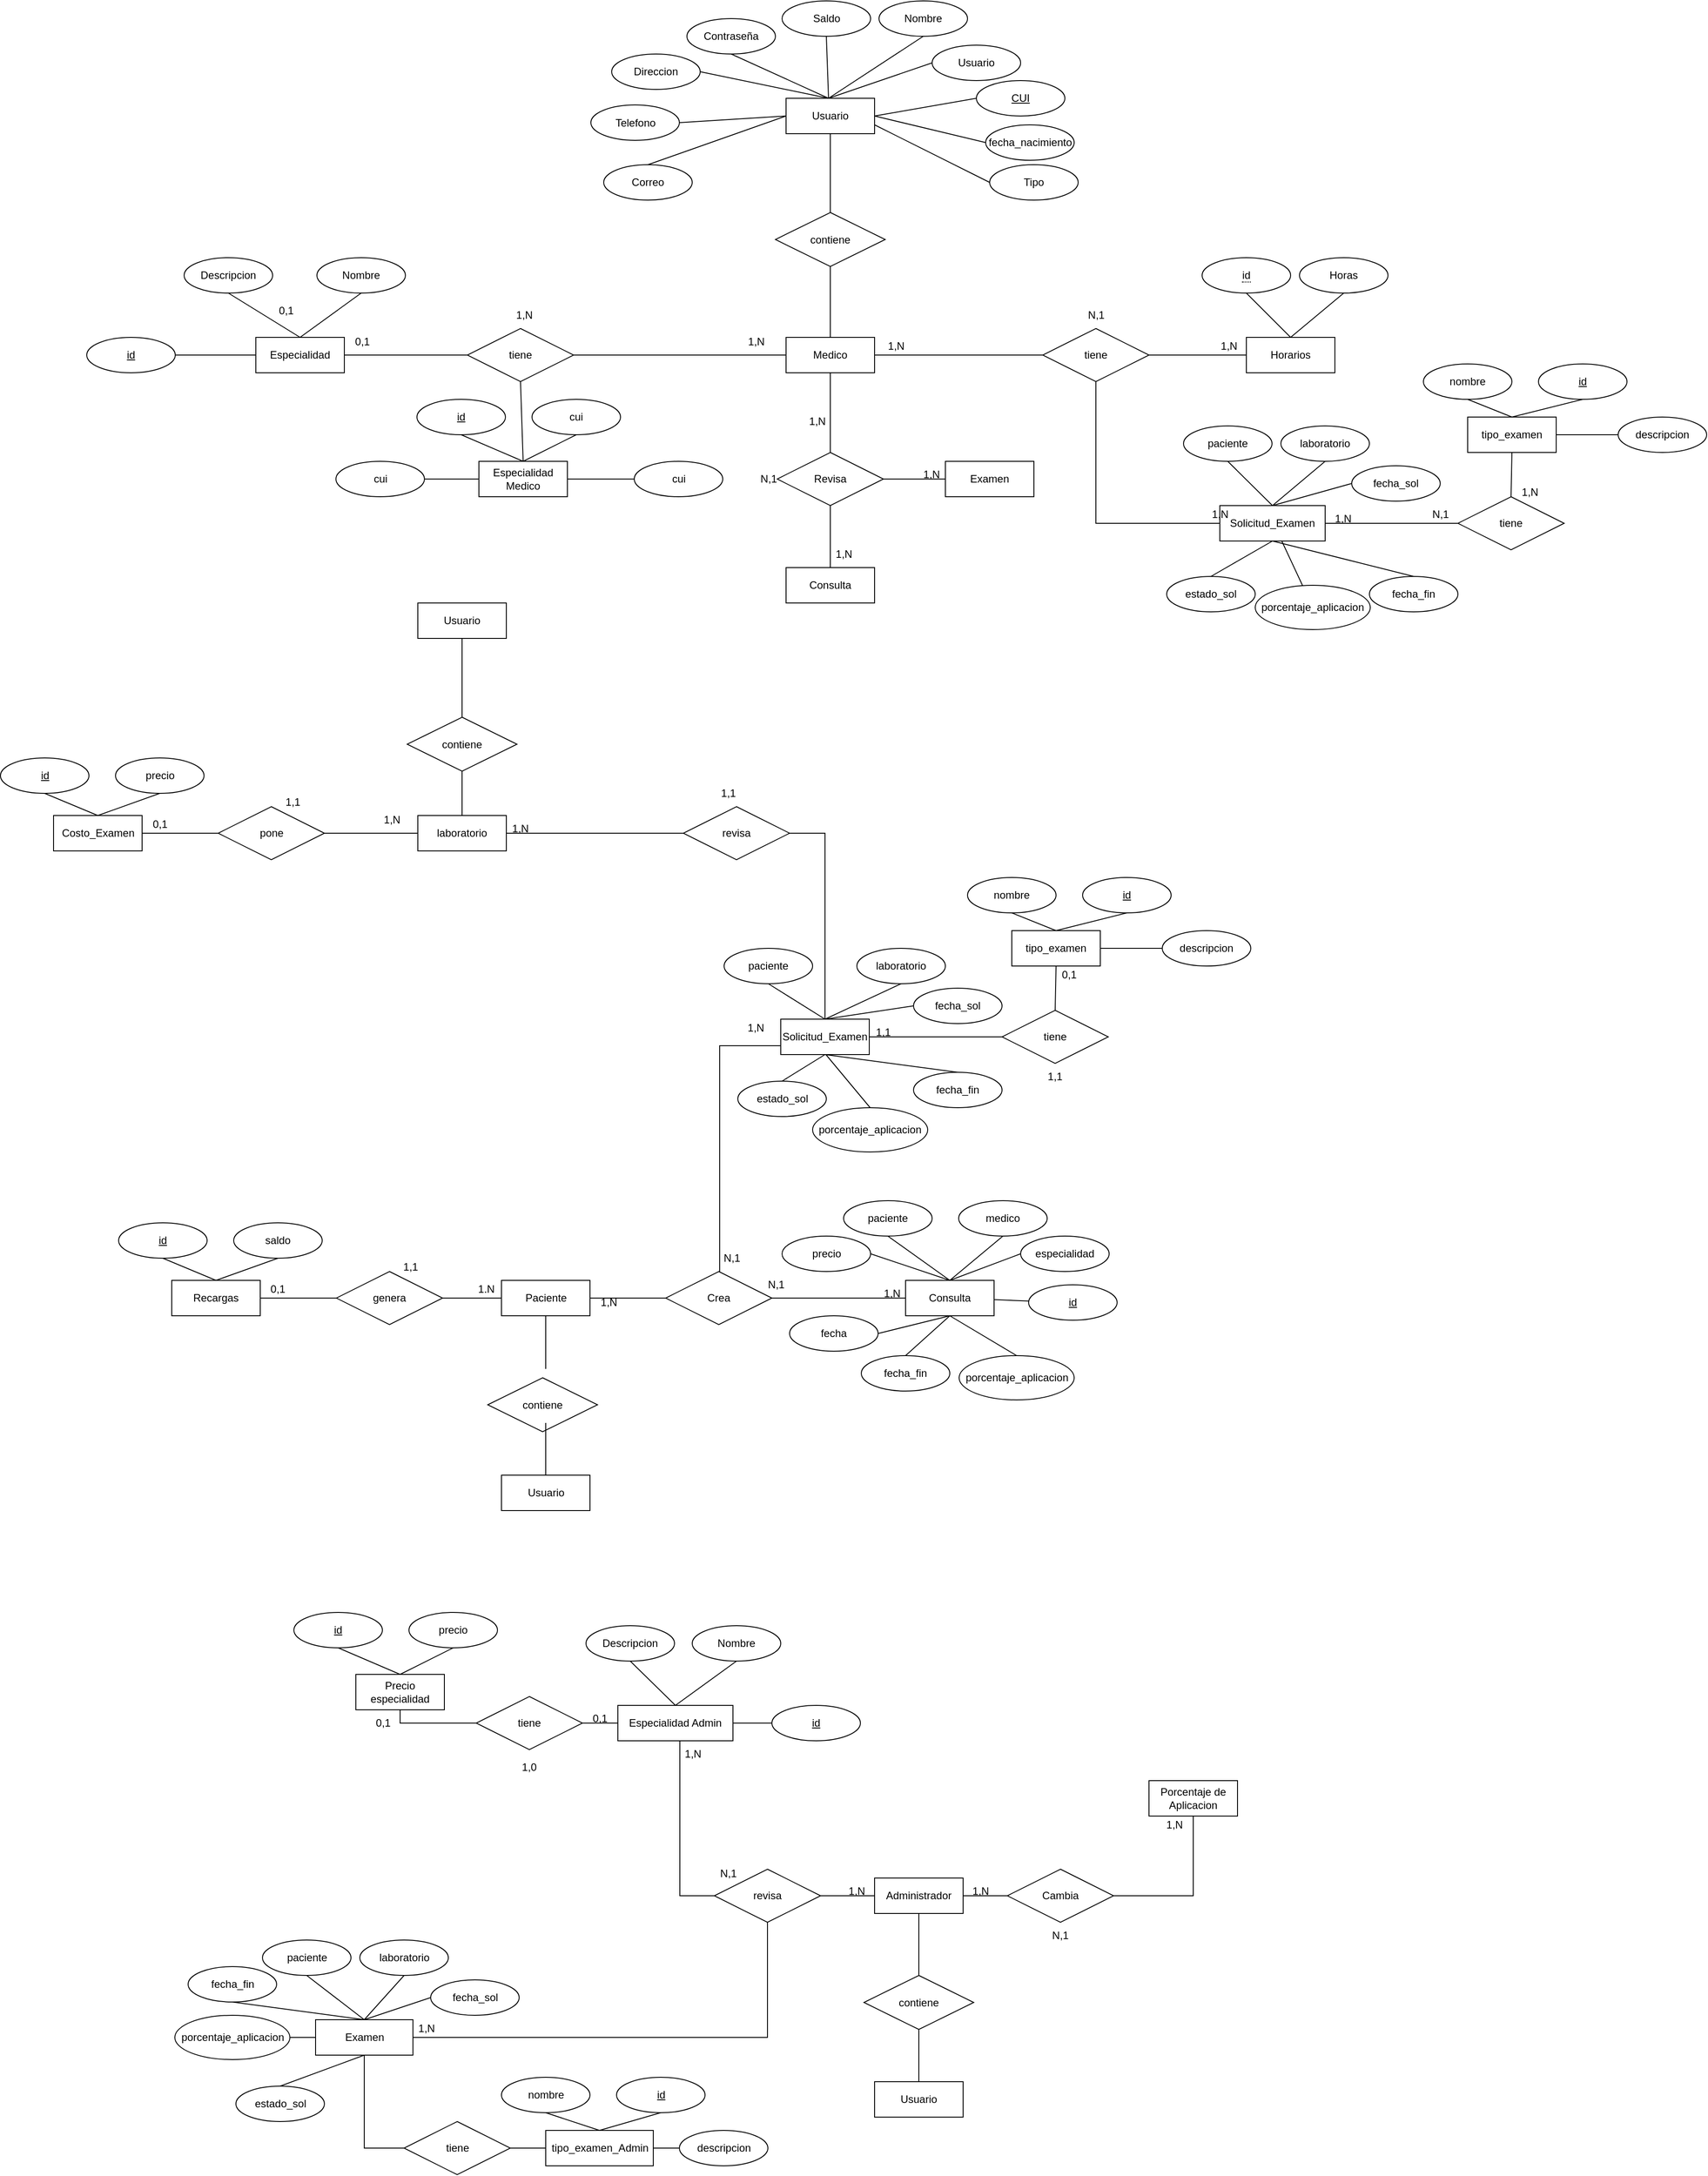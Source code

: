 <mxfile version="21.2.9" type="device">
  <diagram name="Página-1" id="OyRr_9P8KVcP7XyXd00q">
    <mxGraphModel dx="585" dy="3148" grid="1" gridSize="10" guides="1" tooltips="1" connect="1" arrows="1" fold="1" page="1" pageScale="1" pageWidth="827" pageHeight="1169" math="0" shadow="0">
      <root>
        <mxCell id="0" />
        <mxCell id="1" parent="0" />
        <mxCell id="mbzZ5SX1BOYQXP6A-elu-1" value="" style="endArrow=none;html=1;rounded=0;exitX=1;exitY=0.5;exitDx=0;exitDy=0;entryX=0;entryY=0.5;entryDx=0;entryDy=0;" parent="1" source="mbzZ5SX1BOYQXP6A-elu-55" target="mbzZ5SX1BOYQXP6A-elu-277" edge="1">
          <mxGeometry relative="1" as="geometry">
            <mxPoint x="1635" y="-510" as="sourcePoint" />
            <mxPoint x="1565" y="-530" as="targetPoint" />
          </mxGeometry>
        </mxCell>
        <mxCell id="mbzZ5SX1BOYQXP6A-elu-2" value="Paciente" style="whiteSpace=wrap;html=1;align=center;" parent="1" vertex="1">
          <mxGeometry x="1378.5" y="-25" width="100" height="40" as="geometry" />
        </mxCell>
        <mxCell id="mbzZ5SX1BOYQXP6A-elu-21" value="Medico" style="whiteSpace=wrap;html=1;align=center;" parent="1" vertex="1">
          <mxGeometry x="1700" y="-1090" width="100" height="40" as="geometry" />
        </mxCell>
        <mxCell id="mbzZ5SX1BOYQXP6A-elu-40" value="Administrador" style="whiteSpace=wrap;html=1;align=center;" parent="1" vertex="1">
          <mxGeometry x="1800" y="650" width="100" height="40" as="geometry" />
        </mxCell>
        <mxCell id="mbzZ5SX1BOYQXP6A-elu-55" value="laboratorio" style="whiteSpace=wrap;html=1;align=center;" parent="1" vertex="1">
          <mxGeometry x="1284" y="-550" width="100" height="40" as="geometry" />
        </mxCell>
        <mxCell id="mbzZ5SX1BOYQXP6A-elu-74" value="tipo_examen" style="whiteSpace=wrap;html=1;align=center;" parent="1" vertex="1">
          <mxGeometry x="2470" y="-1000" width="100" height="40" as="geometry" />
        </mxCell>
        <mxCell id="mbzZ5SX1BOYQXP6A-elu-75" value="id" style="ellipse;whiteSpace=wrap;html=1;align=center;fontStyle=4;" parent="1" vertex="1">
          <mxGeometry x="2550" y="-1060" width="100" height="40" as="geometry" />
        </mxCell>
        <mxCell id="mbzZ5SX1BOYQXP6A-elu-76" value="nombre" style="ellipse;whiteSpace=wrap;html=1;align=center;" parent="1" vertex="1">
          <mxGeometry x="2420" y="-1060" width="100" height="40" as="geometry" />
        </mxCell>
        <mxCell id="mbzZ5SX1BOYQXP6A-elu-77" value="descripcion" style="ellipse;whiteSpace=wrap;html=1;align=center;" parent="1" vertex="1">
          <mxGeometry x="2640" y="-1000" width="100" height="40" as="geometry" />
        </mxCell>
        <mxCell id="mbzZ5SX1BOYQXP6A-elu-78" value="" style="endArrow=none;html=1;rounded=0;exitX=0.5;exitY=1;exitDx=0;exitDy=0;entryX=0.5;entryY=0;entryDx=0;entryDy=0;" parent="1" source="mbzZ5SX1BOYQXP6A-elu-76" target="mbzZ5SX1BOYQXP6A-elu-74" edge="1">
          <mxGeometry relative="1" as="geometry">
            <mxPoint x="2410" y="-930" as="sourcePoint" />
            <mxPoint x="2570" y="-930" as="targetPoint" />
          </mxGeometry>
        </mxCell>
        <mxCell id="mbzZ5SX1BOYQXP6A-elu-79" value="" style="endArrow=none;html=1;rounded=0;entryX=0.5;entryY=1;entryDx=0;entryDy=0;exitX=0.5;exitY=0;exitDx=0;exitDy=0;" parent="1" source="mbzZ5SX1BOYQXP6A-elu-74" target="mbzZ5SX1BOYQXP6A-elu-75" edge="1">
          <mxGeometry relative="1" as="geometry">
            <mxPoint x="2400" y="-930" as="sourcePoint" />
            <mxPoint x="2560" y="-930" as="targetPoint" />
          </mxGeometry>
        </mxCell>
        <mxCell id="mbzZ5SX1BOYQXP6A-elu-80" value="" style="endArrow=none;html=1;rounded=0;exitX=1;exitY=0.5;exitDx=0;exitDy=0;entryX=0;entryY=0.5;entryDx=0;entryDy=0;" parent="1" source="mbzZ5SX1BOYQXP6A-elu-74" target="mbzZ5SX1BOYQXP6A-elu-77" edge="1">
          <mxGeometry relative="1" as="geometry">
            <mxPoint x="2500" y="-950" as="sourcePoint" />
            <mxPoint x="2660" y="-950" as="targetPoint" />
          </mxGeometry>
        </mxCell>
        <mxCell id="mbzZ5SX1BOYQXP6A-elu-81" value="id" style="ellipse;whiteSpace=wrap;html=1;align=center;fontStyle=4;" parent="1" vertex="1">
          <mxGeometry x="910" y="-1090" width="100" height="40" as="geometry" />
        </mxCell>
        <mxCell id="mbzZ5SX1BOYQXP6A-elu-82" value="Nombre" style="ellipse;whiteSpace=wrap;html=1;align=center;" parent="1" vertex="1">
          <mxGeometry x="1170" y="-1180" width="100" height="40" as="geometry" />
        </mxCell>
        <mxCell id="mbzZ5SX1BOYQXP6A-elu-83" value="Descripcion" style="ellipse;whiteSpace=wrap;html=1;align=center;" parent="1" vertex="1">
          <mxGeometry x="1020" y="-1180" width="100" height="40" as="geometry" />
        </mxCell>
        <mxCell id="mbzZ5SX1BOYQXP6A-elu-84" value="" style="endArrow=none;html=1;rounded=0;exitX=0.5;exitY=1;exitDx=0;exitDy=0;entryX=0.5;entryY=0;entryDx=0;entryDy=0;" parent="1" source="mbzZ5SX1BOYQXP6A-elu-83" target="mbzZ5SX1BOYQXP6A-elu-244" edge="1">
          <mxGeometry relative="1" as="geometry">
            <mxPoint x="1080" y="-910" as="sourcePoint" />
            <mxPoint x="1150" y="-1090" as="targetPoint" />
          </mxGeometry>
        </mxCell>
        <mxCell id="mbzZ5SX1BOYQXP6A-elu-85" value="" style="endArrow=none;html=1;rounded=0;entryX=0.5;entryY=1;entryDx=0;entryDy=0;exitX=0.5;exitY=0;exitDx=0;exitDy=0;" parent="1" source="mbzZ5SX1BOYQXP6A-elu-244" target="mbzZ5SX1BOYQXP6A-elu-82" edge="1">
          <mxGeometry relative="1" as="geometry">
            <mxPoint x="1150" y="-1100.0" as="sourcePoint" />
            <mxPoint x="1120" y="-910" as="targetPoint" />
          </mxGeometry>
        </mxCell>
        <mxCell id="mbzZ5SX1BOYQXP6A-elu-86" value="" style="endArrow=none;html=1;rounded=0;entryX=1;entryY=0.5;entryDx=0;entryDy=0;exitX=0;exitY=0.5;exitDx=0;exitDy=0;" parent="1" source="mbzZ5SX1BOYQXP6A-elu-244" target="mbzZ5SX1BOYQXP6A-elu-81" edge="1">
          <mxGeometry relative="1" as="geometry">
            <mxPoint x="1080" y="-1070.0" as="sourcePoint" />
            <mxPoint x="1310" y="-970" as="targetPoint" />
          </mxGeometry>
        </mxCell>
        <mxCell id="mbzZ5SX1BOYQXP6A-elu-87" value="Horas" style="ellipse;whiteSpace=wrap;html=1;align=center;" parent="1" vertex="1">
          <mxGeometry x="2280" y="-1180" width="100" height="40" as="geometry" />
        </mxCell>
        <mxCell id="mbzZ5SX1BOYQXP6A-elu-88" value="&lt;span style=&quot;border-bottom: 1px dotted&quot;&gt;id&lt;/span&gt;" style="ellipse;whiteSpace=wrap;html=1;align=center;" parent="1" vertex="1">
          <mxGeometry x="2170" y="-1180" width="100" height="40" as="geometry" />
        </mxCell>
        <mxCell id="mbzZ5SX1BOYQXP6A-elu-89" value="" style="endArrow=none;html=1;rounded=0;exitX=0.5;exitY=1;exitDx=0;exitDy=0;entryX=0.5;entryY=0;entryDx=0;entryDy=0;" parent="1" source="mbzZ5SX1BOYQXP6A-elu-88" target="mbzZ5SX1BOYQXP6A-elu-225" edge="1">
          <mxGeometry relative="1" as="geometry">
            <mxPoint x="2150" y="-1100" as="sourcePoint" />
            <mxPoint x="2269" y="-1100" as="targetPoint" />
          </mxGeometry>
        </mxCell>
        <mxCell id="mbzZ5SX1BOYQXP6A-elu-90" value="" style="endArrow=none;html=1;rounded=0;entryX=0.5;entryY=1;entryDx=0;entryDy=0;exitX=0.5;exitY=0;exitDx=0;exitDy=0;" parent="1" source="mbzZ5SX1BOYQXP6A-elu-225" target="mbzZ5SX1BOYQXP6A-elu-87" edge="1">
          <mxGeometry relative="1" as="geometry">
            <mxPoint x="2269" y="-1100" as="sourcePoint" />
            <mxPoint x="2310" y="-1110" as="targetPoint" />
          </mxGeometry>
        </mxCell>
        <mxCell id="mbzZ5SX1BOYQXP6A-elu-91" value="Consulta" style="whiteSpace=wrap;html=1;align=center;" parent="1" vertex="1">
          <mxGeometry x="1835" y="-25" width="100" height="40" as="geometry" />
        </mxCell>
        <mxCell id="mbzZ5SX1BOYQXP6A-elu-92" value="paciente" style="ellipse;whiteSpace=wrap;html=1;align=center;" parent="1" vertex="1">
          <mxGeometry x="1765" y="-115" width="100" height="40" as="geometry" />
        </mxCell>
        <mxCell id="mbzZ5SX1BOYQXP6A-elu-93" value="medico" style="ellipse;whiteSpace=wrap;html=1;align=center;" parent="1" vertex="1">
          <mxGeometry x="1895" y="-115" width="100" height="40" as="geometry" />
        </mxCell>
        <mxCell id="mbzZ5SX1BOYQXP6A-elu-94" value="especialidad" style="ellipse;whiteSpace=wrap;html=1;align=center;" parent="1" vertex="1">
          <mxGeometry x="1965" y="-75" width="100" height="40" as="geometry" />
        </mxCell>
        <mxCell id="mbzZ5SX1BOYQXP6A-elu-95" value="porcentaje_aplicacion" style="ellipse;whiteSpace=wrap;html=1;align=center;" parent="1" vertex="1">
          <mxGeometry x="1895.5" y="60" width="130" height="50" as="geometry" />
        </mxCell>
        <mxCell id="mbzZ5SX1BOYQXP6A-elu-96" value="fecha" style="ellipse;whiteSpace=wrap;html=1;align=center;" parent="1" vertex="1">
          <mxGeometry x="1704" y="15" width="100" height="40" as="geometry" />
        </mxCell>
        <mxCell id="mbzZ5SX1BOYQXP6A-elu-97" value="fecha_fin" style="ellipse;whiteSpace=wrap;html=1;align=center;" parent="1" vertex="1">
          <mxGeometry x="1785" y="60" width="100" height="40" as="geometry" />
        </mxCell>
        <mxCell id="mbzZ5SX1BOYQXP6A-elu-98" value="precio" style="ellipse;whiteSpace=wrap;html=1;align=center;" parent="1" vertex="1">
          <mxGeometry x="1695.5" y="-75" width="100" height="40" as="geometry" />
        </mxCell>
        <mxCell id="mbzZ5SX1BOYQXP6A-elu-99" value="" style="endArrow=none;html=1;rounded=0;exitX=0.5;exitY=1;exitDx=0;exitDy=0;entryX=0.5;entryY=0;entryDx=0;entryDy=0;" parent="1" source="mbzZ5SX1BOYQXP6A-elu-92" target="mbzZ5SX1BOYQXP6A-elu-91" edge="1">
          <mxGeometry relative="1" as="geometry">
            <mxPoint x="1715" y="-25" as="sourcePoint" />
            <mxPoint x="1875" y="-25" as="targetPoint" />
          </mxGeometry>
        </mxCell>
        <mxCell id="mbzZ5SX1BOYQXP6A-elu-100" value="" style="endArrow=none;html=1;rounded=0;exitX=0.5;exitY=0;exitDx=0;exitDy=0;entryX=0.5;entryY=1;entryDx=0;entryDy=0;" parent="1" source="mbzZ5SX1BOYQXP6A-elu-91" target="mbzZ5SX1BOYQXP6A-elu-93" edge="1">
          <mxGeometry relative="1" as="geometry">
            <mxPoint x="1735" y="-55" as="sourcePoint" />
            <mxPoint x="1895" y="-55" as="targetPoint" />
          </mxGeometry>
        </mxCell>
        <mxCell id="mbzZ5SX1BOYQXP6A-elu-101" value="" style="endArrow=none;html=1;rounded=0;exitX=1;exitY=0.5;exitDx=0;exitDy=0;entryX=0.5;entryY=0;entryDx=0;entryDy=0;" parent="1" source="mbzZ5SX1BOYQXP6A-elu-98" target="mbzZ5SX1BOYQXP6A-elu-91" edge="1">
          <mxGeometry relative="1" as="geometry">
            <mxPoint x="1665" y="35" as="sourcePoint" />
            <mxPoint x="1825" y="35" as="targetPoint" />
          </mxGeometry>
        </mxCell>
        <mxCell id="mbzZ5SX1BOYQXP6A-elu-102" value="" style="endArrow=none;html=1;rounded=0;entryX=0;entryY=0.5;entryDx=0;entryDy=0;exitX=0.5;exitY=0;exitDx=0;exitDy=0;" parent="1" source="mbzZ5SX1BOYQXP6A-elu-91" target="mbzZ5SX1BOYQXP6A-elu-94" edge="1">
          <mxGeometry relative="1" as="geometry">
            <mxPoint x="1785" y="35" as="sourcePoint" />
            <mxPoint x="1945" y="35" as="targetPoint" />
          </mxGeometry>
        </mxCell>
        <mxCell id="mbzZ5SX1BOYQXP6A-elu-103" value="" style="endArrow=none;html=1;rounded=0;exitX=1;exitY=0.5;exitDx=0;exitDy=0;entryX=0.5;entryY=1;entryDx=0;entryDy=0;" parent="1" source="mbzZ5SX1BOYQXP6A-elu-96" target="mbzZ5SX1BOYQXP6A-elu-91" edge="1">
          <mxGeometry relative="1" as="geometry">
            <mxPoint x="1665" y="-15" as="sourcePoint" />
            <mxPoint x="1825" y="-15" as="targetPoint" />
          </mxGeometry>
        </mxCell>
        <mxCell id="mbzZ5SX1BOYQXP6A-elu-104" value="" style="endArrow=none;html=1;rounded=0;exitX=0.5;exitY=0;exitDx=0;exitDy=0;entryX=0.5;entryY=1;entryDx=0;entryDy=0;" parent="1" source="mbzZ5SX1BOYQXP6A-elu-97" target="mbzZ5SX1BOYQXP6A-elu-91" edge="1">
          <mxGeometry relative="1" as="geometry">
            <mxPoint x="1705" y="-15" as="sourcePoint" />
            <mxPoint x="1885" y="15" as="targetPoint" />
          </mxGeometry>
        </mxCell>
        <mxCell id="mbzZ5SX1BOYQXP6A-elu-105" value="" style="endArrow=none;html=1;rounded=0;entryX=0.5;entryY=0;entryDx=0;entryDy=0;exitX=0.5;exitY=1;exitDx=0;exitDy=0;" parent="1" source="mbzZ5SX1BOYQXP6A-elu-91" target="mbzZ5SX1BOYQXP6A-elu-95" edge="1">
          <mxGeometry relative="1" as="geometry">
            <mxPoint x="1815" y="25" as="sourcePoint" />
            <mxPoint x="1975" y="25" as="targetPoint" />
          </mxGeometry>
        </mxCell>
        <mxCell id="mbzZ5SX1BOYQXP6A-elu-106" value="Solicitud_Examen" style="whiteSpace=wrap;html=1;align=center;" parent="1" vertex="1">
          <mxGeometry x="2190" y="-900" width="119" height="40" as="geometry" />
        </mxCell>
        <mxCell id="mbzZ5SX1BOYQXP6A-elu-107" value="paciente" style="ellipse;whiteSpace=wrap;html=1;align=center;" parent="1" vertex="1">
          <mxGeometry x="2149" y="-990" width="100" height="40" as="geometry" />
        </mxCell>
        <mxCell id="mbzZ5SX1BOYQXP6A-elu-108" value="laboratorio" style="ellipse;whiteSpace=wrap;html=1;align=center;" parent="1" vertex="1">
          <mxGeometry x="2259" y="-990" width="100" height="40" as="geometry" />
        </mxCell>
        <mxCell id="mbzZ5SX1BOYQXP6A-elu-109" value="id" style="ellipse;whiteSpace=wrap;html=1;align=center;fontStyle=4;" parent="1" vertex="1">
          <mxGeometry x="1974" y="-20" width="100" height="40" as="geometry" />
        </mxCell>
        <mxCell id="mbzZ5SX1BOYQXP6A-elu-110" value="" style="endArrow=none;html=1;rounded=0;" parent="1" source="mbzZ5SX1BOYQXP6A-elu-109" target="mbzZ5SX1BOYQXP6A-elu-91" edge="1">
          <mxGeometry relative="1" as="geometry">
            <mxPoint x="2001.25" y="-5" as="sourcePoint" />
            <mxPoint x="1931.25" y="-5" as="targetPoint" />
          </mxGeometry>
        </mxCell>
        <mxCell id="mbzZ5SX1BOYQXP6A-elu-111" value="porcentaje_aplicacion" style="ellipse;whiteSpace=wrap;html=1;align=center;" parent="1" vertex="1">
          <mxGeometry x="2230" y="-810" width="130" height="50" as="geometry" />
        </mxCell>
        <mxCell id="mbzZ5SX1BOYQXP6A-elu-112" value="fecha_sol" style="ellipse;whiteSpace=wrap;html=1;align=center;" parent="1" vertex="1">
          <mxGeometry x="2339" y="-945" width="100" height="40" as="geometry" />
        </mxCell>
        <mxCell id="mbzZ5SX1BOYQXP6A-elu-113" value="fecha_fin" style="ellipse;whiteSpace=wrap;html=1;align=center;" parent="1" vertex="1">
          <mxGeometry x="2359" y="-820" width="100" height="40" as="geometry" />
        </mxCell>
        <mxCell id="mbzZ5SX1BOYQXP6A-elu-114" value="estado_sol" style="ellipse;whiteSpace=wrap;html=1;align=center;" parent="1" vertex="1">
          <mxGeometry x="2130" y="-820" width="100" height="40" as="geometry" />
        </mxCell>
        <mxCell id="mbzZ5SX1BOYQXP6A-elu-115" value="" style="endArrow=none;html=1;rounded=0;" parent="1" source="mbzZ5SX1BOYQXP6A-elu-111" edge="1">
          <mxGeometry relative="1" as="geometry">
            <mxPoint x="2284" y="-790" as="sourcePoint" />
            <mxPoint x="2260" y="-860" as="targetPoint" />
          </mxGeometry>
        </mxCell>
        <mxCell id="mbzZ5SX1BOYQXP6A-elu-116" value="" style="endArrow=none;html=1;rounded=0;exitX=0.5;exitY=1;exitDx=0;exitDy=0;entryX=0.5;entryY=0;entryDx=0;entryDy=0;" parent="1" source="mbzZ5SX1BOYQXP6A-elu-107" target="mbzZ5SX1BOYQXP6A-elu-106" edge="1">
          <mxGeometry relative="1" as="geometry">
            <mxPoint x="2129" y="-800" as="sourcePoint" />
            <mxPoint x="2289" y="-800" as="targetPoint" />
          </mxGeometry>
        </mxCell>
        <mxCell id="mbzZ5SX1BOYQXP6A-elu-117" value="" style="endArrow=none;html=1;rounded=0;entryX=0.5;entryY=1;entryDx=0;entryDy=0;exitX=0.5;exitY=0;exitDx=0;exitDy=0;" parent="1" source="mbzZ5SX1BOYQXP6A-elu-106" target="mbzZ5SX1BOYQXP6A-elu-108" edge="1">
          <mxGeometry relative="1" as="geometry">
            <mxPoint x="2169" y="-810" as="sourcePoint" />
            <mxPoint x="2329" y="-810" as="targetPoint" />
          </mxGeometry>
        </mxCell>
        <mxCell id="mbzZ5SX1BOYQXP6A-elu-118" value="" style="endArrow=none;html=1;rounded=0;entryX=0;entryY=0.5;entryDx=0;entryDy=0;exitX=0.5;exitY=0;exitDx=0;exitDy=0;" parent="1" source="mbzZ5SX1BOYQXP6A-elu-106" target="mbzZ5SX1BOYQXP6A-elu-112" edge="1">
          <mxGeometry relative="1" as="geometry">
            <mxPoint x="2179" y="-760" as="sourcePoint" />
            <mxPoint x="2339" y="-760" as="targetPoint" />
          </mxGeometry>
        </mxCell>
        <mxCell id="mbzZ5SX1BOYQXP6A-elu-119" value="" style="endArrow=none;html=1;rounded=0;entryX=0.5;entryY=0;entryDx=0;entryDy=0;exitX=0.5;exitY=1;exitDx=0;exitDy=0;" parent="1" source="mbzZ5SX1BOYQXP6A-elu-106" target="mbzZ5SX1BOYQXP6A-elu-113" edge="1">
          <mxGeometry relative="1" as="geometry">
            <mxPoint x="2109" y="-810" as="sourcePoint" />
            <mxPoint x="2269" y="-810" as="targetPoint" />
          </mxGeometry>
        </mxCell>
        <mxCell id="mbzZ5SX1BOYQXP6A-elu-120" value="" style="endArrow=none;html=1;rounded=0;exitX=0.5;exitY=0;exitDx=0;exitDy=0;entryX=0.5;entryY=1;entryDx=0;entryDy=0;" parent="1" source="mbzZ5SX1BOYQXP6A-elu-114" target="mbzZ5SX1BOYQXP6A-elu-106" edge="1">
          <mxGeometry relative="1" as="geometry">
            <mxPoint x="2099" y="-820" as="sourcePoint" />
            <mxPoint x="2259" y="-820" as="targetPoint" />
          </mxGeometry>
        </mxCell>
        <mxCell id="mbzZ5SX1BOYQXP6A-elu-126" value="Costo_Examen" style="whiteSpace=wrap;html=1;align=center;" parent="1" vertex="1">
          <mxGeometry x="872.5" y="-550" width="100" height="40" as="geometry" />
        </mxCell>
        <mxCell id="mbzZ5SX1BOYQXP6A-elu-127" value="precio" style="ellipse;whiteSpace=wrap;html=1;align=center;" parent="1" vertex="1">
          <mxGeometry x="942.5" y="-615" width="100" height="40" as="geometry" />
        </mxCell>
        <mxCell id="mbzZ5SX1BOYQXP6A-elu-128" value="id" style="ellipse;whiteSpace=wrap;html=1;align=center;fontStyle=4;" parent="1" vertex="1">
          <mxGeometry x="812.5" y="-615" width="100" height="40" as="geometry" />
        </mxCell>
        <mxCell id="mbzZ5SX1BOYQXP6A-elu-129" value="" style="endArrow=none;html=1;rounded=0;exitX=0.5;exitY=1;exitDx=0;exitDy=0;entryX=0.5;entryY=0;entryDx=0;entryDy=0;" parent="1" source="mbzZ5SX1BOYQXP6A-elu-128" target="mbzZ5SX1BOYQXP6A-elu-126" edge="1">
          <mxGeometry relative="1" as="geometry">
            <mxPoint x="912.5" y="-445" as="sourcePoint" />
            <mxPoint x="1072.5" y="-445" as="targetPoint" />
          </mxGeometry>
        </mxCell>
        <mxCell id="mbzZ5SX1BOYQXP6A-elu-130" value="" style="endArrow=none;html=1;rounded=0;exitX=0.5;exitY=0;exitDx=0;exitDy=0;entryX=0.5;entryY=1;entryDx=0;entryDy=0;" parent="1" source="mbzZ5SX1BOYQXP6A-elu-126" target="mbzZ5SX1BOYQXP6A-elu-127" edge="1">
          <mxGeometry relative="1" as="geometry">
            <mxPoint x="892.5" y="-465" as="sourcePoint" />
            <mxPoint x="1052.5" y="-465" as="targetPoint" />
          </mxGeometry>
        </mxCell>
        <mxCell id="mbzZ5SX1BOYQXP6A-elu-134" value="id" style="ellipse;whiteSpace=wrap;html=1;align=center;fontStyle=4;" parent="1" vertex="1">
          <mxGeometry x="1684" y="455" width="100" height="40" as="geometry" />
        </mxCell>
        <mxCell id="mbzZ5SX1BOYQXP6A-elu-135" value="Nombre" style="ellipse;whiteSpace=wrap;html=1;align=center;" parent="1" vertex="1">
          <mxGeometry x="1594" y="365" width="100" height="40" as="geometry" />
        </mxCell>
        <mxCell id="mbzZ5SX1BOYQXP6A-elu-136" value="Descripcion" style="ellipse;whiteSpace=wrap;html=1;align=center;" parent="1" vertex="1">
          <mxGeometry x="1474" y="365" width="100" height="40" as="geometry" />
        </mxCell>
        <mxCell id="mbzZ5SX1BOYQXP6A-elu-137" value="" style="endArrow=none;html=1;rounded=0;exitX=0.5;exitY=1;exitDx=0;exitDy=0;entryX=0.5;entryY=0;entryDx=0;entryDy=0;" parent="1" source="mbzZ5SX1BOYQXP6A-elu-136" target="mbzZ5SX1BOYQXP6A-elu-262" edge="1">
          <mxGeometry relative="1" as="geometry">
            <mxPoint x="1504" y="635" as="sourcePoint" />
            <mxPoint x="1574" y="445" as="targetPoint" />
          </mxGeometry>
        </mxCell>
        <mxCell id="mbzZ5SX1BOYQXP6A-elu-138" value="" style="endArrow=none;html=1;rounded=0;entryX=0.5;entryY=1;entryDx=0;entryDy=0;exitX=0.5;exitY=0;exitDx=0;exitDy=0;" parent="1" source="mbzZ5SX1BOYQXP6A-elu-262" target="mbzZ5SX1BOYQXP6A-elu-135" edge="1">
          <mxGeometry relative="1" as="geometry">
            <mxPoint x="1574" y="445" as="sourcePoint" />
            <mxPoint x="1544" y="635" as="targetPoint" />
          </mxGeometry>
        </mxCell>
        <mxCell id="mbzZ5SX1BOYQXP6A-elu-139" value="" style="endArrow=none;html=1;rounded=0;entryX=0;entryY=0.5;entryDx=0;entryDy=0;exitX=1;exitY=0.5;exitDx=0;exitDy=0;" parent="1" source="mbzZ5SX1BOYQXP6A-elu-262" target="mbzZ5SX1BOYQXP6A-elu-134" edge="1">
          <mxGeometry relative="1" as="geometry">
            <mxPoint x="1644" y="475" as="sourcePoint" />
            <mxPoint x="1734" y="575" as="targetPoint" />
          </mxGeometry>
        </mxCell>
        <mxCell id="mbzZ5SX1BOYQXP6A-elu-140" value="Precio especialidad&lt;br&gt;" style="whiteSpace=wrap;html=1;align=center;" parent="1" vertex="1">
          <mxGeometry x="1214" y="420" width="100" height="40" as="geometry" />
        </mxCell>
        <mxCell id="mbzZ5SX1BOYQXP6A-elu-141" value="precio" style="ellipse;whiteSpace=wrap;html=1;align=center;" parent="1" vertex="1">
          <mxGeometry x="1274" y="350" width="100" height="40" as="geometry" />
        </mxCell>
        <mxCell id="mbzZ5SX1BOYQXP6A-elu-142" value="id" style="ellipse;whiteSpace=wrap;html=1;align=center;fontStyle=4;" parent="1" vertex="1">
          <mxGeometry x="1144" y="350" width="100" height="40" as="geometry" />
        </mxCell>
        <mxCell id="mbzZ5SX1BOYQXP6A-elu-143" value="" style="endArrow=none;html=1;rounded=0;exitX=0.5;exitY=1;exitDx=0;exitDy=0;entryX=0.5;entryY=0;entryDx=0;entryDy=0;" parent="1" source="mbzZ5SX1BOYQXP6A-elu-142" target="mbzZ5SX1BOYQXP6A-elu-140" edge="1">
          <mxGeometry relative="1" as="geometry">
            <mxPoint x="1304" y="520" as="sourcePoint" />
            <mxPoint x="1294" y="430" as="targetPoint" />
          </mxGeometry>
        </mxCell>
        <mxCell id="mbzZ5SX1BOYQXP6A-elu-144" value="" style="endArrow=none;html=1;rounded=0;exitX=0.5;exitY=0;exitDx=0;exitDy=0;entryX=0.5;entryY=1;entryDx=0;entryDy=0;" parent="1" source="mbzZ5SX1BOYQXP6A-elu-140" target="mbzZ5SX1BOYQXP6A-elu-141" edge="1">
          <mxGeometry relative="1" as="geometry">
            <mxPoint x="1224" y="560" as="sourcePoint" />
            <mxPoint x="1384" y="560" as="targetPoint" />
          </mxGeometry>
        </mxCell>
        <mxCell id="mbzZ5SX1BOYQXP6A-elu-145" value="tipo_examen_Admin" style="whiteSpace=wrap;html=1;align=center;" parent="1" vertex="1">
          <mxGeometry x="1428.5" y="935" width="121.5" height="40" as="geometry" />
        </mxCell>
        <mxCell id="mbzZ5SX1BOYQXP6A-elu-146" value="id" style="ellipse;whiteSpace=wrap;html=1;align=center;fontStyle=4;" parent="1" vertex="1">
          <mxGeometry x="1508.5" y="875" width="100" height="40" as="geometry" />
        </mxCell>
        <mxCell id="mbzZ5SX1BOYQXP6A-elu-147" value="nombre" style="ellipse;whiteSpace=wrap;html=1;align=center;" parent="1" vertex="1">
          <mxGeometry x="1378.5" y="875" width="100" height="40" as="geometry" />
        </mxCell>
        <mxCell id="mbzZ5SX1BOYQXP6A-elu-148" value="descripcion" style="ellipse;whiteSpace=wrap;html=1;align=center;" parent="1" vertex="1">
          <mxGeometry x="1579.5" y="935" width="100" height="40" as="geometry" />
        </mxCell>
        <mxCell id="mbzZ5SX1BOYQXP6A-elu-149" value="" style="endArrow=none;html=1;rounded=0;exitX=0.5;exitY=1;exitDx=0;exitDy=0;entryX=0.5;entryY=0;entryDx=0;entryDy=0;" parent="1" source="mbzZ5SX1BOYQXP6A-elu-147" target="mbzZ5SX1BOYQXP6A-elu-145" edge="1">
          <mxGeometry relative="1" as="geometry">
            <mxPoint x="1368.5" y="1005" as="sourcePoint" />
            <mxPoint x="1528.5" y="1005" as="targetPoint" />
          </mxGeometry>
        </mxCell>
        <mxCell id="mbzZ5SX1BOYQXP6A-elu-150" value="" style="endArrow=none;html=1;rounded=0;entryX=0.5;entryY=1;entryDx=0;entryDy=0;exitX=0.5;exitY=0;exitDx=0;exitDy=0;" parent="1" source="mbzZ5SX1BOYQXP6A-elu-145" target="mbzZ5SX1BOYQXP6A-elu-146" edge="1">
          <mxGeometry relative="1" as="geometry">
            <mxPoint x="1358.5" y="1005" as="sourcePoint" />
            <mxPoint x="1518.5" y="1005" as="targetPoint" />
          </mxGeometry>
        </mxCell>
        <mxCell id="mbzZ5SX1BOYQXP6A-elu-151" value="" style="endArrow=none;html=1;rounded=0;exitX=1;exitY=0.5;exitDx=0;exitDy=0;entryX=0;entryY=0.5;entryDx=0;entryDy=0;" parent="1" source="mbzZ5SX1BOYQXP6A-elu-145" target="mbzZ5SX1BOYQXP6A-elu-148" edge="1">
          <mxGeometry relative="1" as="geometry">
            <mxPoint x="1458.5" y="985" as="sourcePoint" />
            <mxPoint x="1618.5" y="985" as="targetPoint" />
          </mxGeometry>
        </mxCell>
        <mxCell id="mbzZ5SX1BOYQXP6A-elu-152" value="Examen" style="whiteSpace=wrap;html=1;align=center;" parent="1" vertex="1">
          <mxGeometry x="1168.5" y="810" width="110" height="40" as="geometry" />
        </mxCell>
        <mxCell id="mbzZ5SX1BOYQXP6A-elu-153" value="paciente" style="ellipse;whiteSpace=wrap;html=1;align=center;" parent="1" vertex="1">
          <mxGeometry x="1108.5" y="720" width="100" height="40" as="geometry" />
        </mxCell>
        <mxCell id="mbzZ5SX1BOYQXP6A-elu-154" value="laboratorio" style="ellipse;whiteSpace=wrap;html=1;align=center;" parent="1" vertex="1">
          <mxGeometry x="1218.5" y="720" width="100" height="40" as="geometry" />
        </mxCell>
        <mxCell id="mbzZ5SX1BOYQXP6A-elu-155" value="porcentaje_aplicacion" style="ellipse;whiteSpace=wrap;html=1;align=center;" parent="1" vertex="1">
          <mxGeometry x="1009.5" y="805" width="130" height="50" as="geometry" />
        </mxCell>
        <mxCell id="mbzZ5SX1BOYQXP6A-elu-156" value="fecha_sol" style="ellipse;whiteSpace=wrap;html=1;align=center;" parent="1" vertex="1">
          <mxGeometry x="1298.5" y="765" width="100" height="40" as="geometry" />
        </mxCell>
        <mxCell id="mbzZ5SX1BOYQXP6A-elu-157" value="fecha_fin" style="ellipse;whiteSpace=wrap;html=1;align=center;" parent="1" vertex="1">
          <mxGeometry x="1024.5" y="750" width="100" height="40" as="geometry" />
        </mxCell>
        <mxCell id="mbzZ5SX1BOYQXP6A-elu-158" value="estado_sol" style="ellipse;whiteSpace=wrap;html=1;align=center;" parent="1" vertex="1">
          <mxGeometry x="1078.5" y="885" width="100" height="40" as="geometry" />
        </mxCell>
        <mxCell id="mbzZ5SX1BOYQXP6A-elu-159" value="" style="endArrow=none;html=1;rounded=0;exitX=1;exitY=0.5;exitDx=0;exitDy=0;entryX=0;entryY=0.5;entryDx=0;entryDy=0;" parent="1" source="mbzZ5SX1BOYQXP6A-elu-155" target="mbzZ5SX1BOYQXP6A-elu-152" edge="1">
          <mxGeometry relative="1" as="geometry">
            <mxPoint x="1138.5" y="950" as="sourcePoint" />
            <mxPoint x="1298.5" y="950" as="targetPoint" />
          </mxGeometry>
        </mxCell>
        <mxCell id="mbzZ5SX1BOYQXP6A-elu-160" value="" style="endArrow=none;html=1;rounded=0;exitX=0.5;exitY=1;exitDx=0;exitDy=0;entryX=0.5;entryY=0;entryDx=0;entryDy=0;" parent="1" source="mbzZ5SX1BOYQXP6A-elu-153" target="mbzZ5SX1BOYQXP6A-elu-152" edge="1">
          <mxGeometry relative="1" as="geometry">
            <mxPoint x="1088.5" y="910" as="sourcePoint" />
            <mxPoint x="1248.5" y="910" as="targetPoint" />
          </mxGeometry>
        </mxCell>
        <mxCell id="mbzZ5SX1BOYQXP6A-elu-161" value="" style="endArrow=none;html=1;rounded=0;entryX=0.5;entryY=1;entryDx=0;entryDy=0;exitX=0.5;exitY=0;exitDx=0;exitDy=0;" parent="1" source="mbzZ5SX1BOYQXP6A-elu-152" target="mbzZ5SX1BOYQXP6A-elu-154" edge="1">
          <mxGeometry relative="1" as="geometry">
            <mxPoint x="1128.5" y="900" as="sourcePoint" />
            <mxPoint x="1288.5" y="900" as="targetPoint" />
          </mxGeometry>
        </mxCell>
        <mxCell id="mbzZ5SX1BOYQXP6A-elu-162" value="" style="endArrow=none;html=1;rounded=0;entryX=0;entryY=0.5;entryDx=0;entryDy=0;exitX=0.5;exitY=0;exitDx=0;exitDy=0;" parent="1" source="mbzZ5SX1BOYQXP6A-elu-152" target="mbzZ5SX1BOYQXP6A-elu-156" edge="1">
          <mxGeometry relative="1" as="geometry">
            <mxPoint x="1138.5" y="950" as="sourcePoint" />
            <mxPoint x="1298.5" y="950" as="targetPoint" />
          </mxGeometry>
        </mxCell>
        <mxCell id="mbzZ5SX1BOYQXP6A-elu-163" value="" style="endArrow=none;html=1;rounded=0;entryX=0.5;entryY=1;entryDx=0;entryDy=0;exitX=0.5;exitY=0;exitDx=0;exitDy=0;" parent="1" source="mbzZ5SX1BOYQXP6A-elu-152" target="mbzZ5SX1BOYQXP6A-elu-157" edge="1">
          <mxGeometry relative="1" as="geometry">
            <mxPoint x="1148.5" y="785" as="sourcePoint" />
            <mxPoint x="1228.5" y="900" as="targetPoint" />
          </mxGeometry>
        </mxCell>
        <mxCell id="mbzZ5SX1BOYQXP6A-elu-164" value="" style="endArrow=none;html=1;rounded=0;exitX=0.5;exitY=0;exitDx=0;exitDy=0;entryX=0.5;entryY=1;entryDx=0;entryDy=0;" parent="1" source="mbzZ5SX1BOYQXP6A-elu-158" target="mbzZ5SX1BOYQXP6A-elu-152" edge="1">
          <mxGeometry relative="1" as="geometry">
            <mxPoint x="1058.5" y="890" as="sourcePoint" />
            <mxPoint x="1218.5" y="890" as="targetPoint" />
          </mxGeometry>
        </mxCell>
        <mxCell id="mbzZ5SX1BOYQXP6A-elu-165" value="tiene" style="shape=rhombus;perimeter=rhombusPerimeter;whiteSpace=wrap;html=1;align=center;" parent="1" vertex="1">
          <mxGeometry x="1350" y="445" width="120" height="60" as="geometry" />
        </mxCell>
        <mxCell id="mbzZ5SX1BOYQXP6A-elu-166" value="" style="endArrow=none;html=1;rounded=0;exitX=0.5;exitY=1;exitDx=0;exitDy=0;entryX=0;entryY=0.5;entryDx=0;entryDy=0;edgeStyle=orthogonalEdgeStyle;" parent="1" source="mbzZ5SX1BOYQXP6A-elu-140" target="mbzZ5SX1BOYQXP6A-elu-165" edge="1">
          <mxGeometry relative="1" as="geometry">
            <mxPoint x="1154" y="565" as="sourcePoint" />
            <mxPoint x="1314" y="565" as="targetPoint" />
          </mxGeometry>
        </mxCell>
        <mxCell id="mbzZ5SX1BOYQXP6A-elu-167" value="" style="endArrow=none;html=1;rounded=0;entryX=0;entryY=0.5;entryDx=0;entryDy=0;" parent="1" source="mbzZ5SX1BOYQXP6A-elu-165" target="mbzZ5SX1BOYQXP6A-elu-262" edge="1">
          <mxGeometry relative="1" as="geometry">
            <mxPoint x="1074" y="585" as="sourcePoint" />
            <mxPoint x="1504" y="475" as="targetPoint" />
          </mxGeometry>
        </mxCell>
        <mxCell id="mbzZ5SX1BOYQXP6A-elu-168" value="revisa" style="shape=rhombus;perimeter=rhombusPerimeter;whiteSpace=wrap;html=1;align=center;" parent="1" vertex="1">
          <mxGeometry x="1619" y="640" width="120" height="60" as="geometry" />
        </mxCell>
        <mxCell id="mbzZ5SX1BOYQXP6A-elu-169" value="" style="endArrow=none;html=1;rounded=0;exitX=0.5;exitY=1;exitDx=0;exitDy=0;entryX=0;entryY=0.5;entryDx=0;entryDy=0;edgeStyle=orthogonalEdgeStyle;" parent="1" source="mbzZ5SX1BOYQXP6A-elu-262" target="mbzZ5SX1BOYQXP6A-elu-168" edge="1">
          <mxGeometry relative="1" as="geometry">
            <mxPoint x="1580" y="440" as="sourcePoint" />
            <mxPoint x="1580" y="670" as="targetPoint" />
            <Array as="points">
              <mxPoint x="1580" y="670" />
            </Array>
          </mxGeometry>
        </mxCell>
        <mxCell id="mbzZ5SX1BOYQXP6A-elu-170" value="" style="endArrow=none;html=1;rounded=0;exitX=1;exitY=0.5;exitDx=0;exitDy=0;entryX=0;entryY=0.5;entryDx=0;entryDy=0;" parent="1" source="mbzZ5SX1BOYQXP6A-elu-168" target="mbzZ5SX1BOYQXP6A-elu-40" edge="1">
          <mxGeometry relative="1" as="geometry">
            <mxPoint x="1560" y="810" as="sourcePoint" />
            <mxPoint x="1720" y="810" as="targetPoint" />
          </mxGeometry>
        </mxCell>
        <mxCell id="mbzZ5SX1BOYQXP6A-elu-171" value="" style="endArrow=none;html=1;rounded=0;exitX=1;exitY=0.5;exitDx=0;exitDy=0;entryX=0.5;entryY=1;entryDx=0;entryDy=0;edgeStyle=orthogonalEdgeStyle;" parent="1" source="mbzZ5SX1BOYQXP6A-elu-152" target="mbzZ5SX1BOYQXP6A-elu-168" edge="1">
          <mxGeometry relative="1" as="geometry">
            <mxPoint x="1550" y="970" as="sourcePoint" />
            <mxPoint x="1710" y="970" as="targetPoint" />
          </mxGeometry>
        </mxCell>
        <mxCell id="mbzZ5SX1BOYQXP6A-elu-172" value="" style="endArrow=none;html=1;rounded=0;entryX=0;entryY=0.5;entryDx=0;entryDy=0;exitX=0.5;exitY=1;exitDx=0;exitDy=0;edgeStyle=orthogonalEdgeStyle;" parent="1" source="mbzZ5SX1BOYQXP6A-elu-152" target="mbzZ5SX1BOYQXP6A-elu-173" edge="1">
          <mxGeometry relative="1" as="geometry">
            <mxPoint x="1268.5" y="945" as="sourcePoint" />
            <mxPoint x="1428.5" y="945" as="targetPoint" />
          </mxGeometry>
        </mxCell>
        <mxCell id="mbzZ5SX1BOYQXP6A-elu-173" value="tiene" style="shape=rhombus;perimeter=rhombusPerimeter;whiteSpace=wrap;html=1;align=center;" parent="1" vertex="1">
          <mxGeometry x="1268.5" y="925" width="120" height="60" as="geometry" />
        </mxCell>
        <mxCell id="mbzZ5SX1BOYQXP6A-elu-174" value="" style="endArrow=none;html=1;rounded=0;exitX=1;exitY=0.5;exitDx=0;exitDy=0;entryX=0;entryY=0.5;entryDx=0;entryDy=0;" parent="1" source="mbzZ5SX1BOYQXP6A-elu-173" target="mbzZ5SX1BOYQXP6A-elu-145" edge="1">
          <mxGeometry relative="1" as="geometry">
            <mxPoint x="1498.5" y="1015" as="sourcePoint" />
            <mxPoint x="1658.5" y="1015" as="targetPoint" />
          </mxGeometry>
        </mxCell>
        <mxCell id="mbzZ5SX1BOYQXP6A-elu-175" value="" style="endArrow=none;html=1;rounded=0;exitX=1;exitY=0.5;exitDx=0;exitDy=0;entryX=0;entryY=0.5;entryDx=0;entryDy=0;" parent="1" source="mbzZ5SX1BOYQXP6A-elu-40" target="mbzZ5SX1BOYQXP6A-elu-176" edge="1">
          <mxGeometry relative="1" as="geometry">
            <mxPoint x="1920" y="680" as="sourcePoint" />
            <mxPoint x="2080" y="680" as="targetPoint" />
          </mxGeometry>
        </mxCell>
        <mxCell id="mbzZ5SX1BOYQXP6A-elu-176" value="Cambia" style="shape=rhombus;perimeter=rhombusPerimeter;whiteSpace=wrap;html=1;align=center;" parent="1" vertex="1">
          <mxGeometry x="1950" y="640" width="120" height="60" as="geometry" />
        </mxCell>
        <mxCell id="mbzZ5SX1BOYQXP6A-elu-177" value="" style="endArrow=none;html=1;rounded=0;exitX=1;exitY=0.5;exitDx=0;exitDy=0;entryX=0.5;entryY=1;entryDx=0;entryDy=0;edgeStyle=orthogonalEdgeStyle;" parent="1" source="mbzZ5SX1BOYQXP6A-elu-176" target="mbzZ5SX1BOYQXP6A-elu-226" edge="1">
          <mxGeometry relative="1" as="geometry">
            <mxPoint x="2060" y="730" as="sourcePoint" />
            <mxPoint x="2120" y="670" as="targetPoint" />
          </mxGeometry>
        </mxCell>
        <mxCell id="mbzZ5SX1BOYQXP6A-elu-178" value="tiene" style="shape=rhombus;perimeter=rhombusPerimeter;whiteSpace=wrap;html=1;align=center;" parent="1" vertex="1">
          <mxGeometry x="1990" y="-1100" width="120" height="60" as="geometry" />
        </mxCell>
        <mxCell id="mbzZ5SX1BOYQXP6A-elu-179" value="" style="endArrow=none;html=1;rounded=0;exitX=1;exitY=0.5;exitDx=0;exitDy=0;entryX=0;entryY=0.5;entryDx=0;entryDy=0;" parent="1" source="mbzZ5SX1BOYQXP6A-elu-21" target="mbzZ5SX1BOYQXP6A-elu-178" edge="1">
          <mxGeometry relative="1" as="geometry">
            <mxPoint x="1900" y="-1040" as="sourcePoint" />
            <mxPoint x="1950" y="-1060" as="targetPoint" />
          </mxGeometry>
        </mxCell>
        <mxCell id="mbzZ5SX1BOYQXP6A-elu-180" value="" style="endArrow=none;html=1;rounded=0;exitX=1;exitY=0.5;exitDx=0;exitDy=0;entryX=0;entryY=0.5;entryDx=0;entryDy=0;" parent="1" source="mbzZ5SX1BOYQXP6A-elu-178" target="mbzZ5SX1BOYQXP6A-elu-225" edge="1">
          <mxGeometry relative="1" as="geometry">
            <mxPoint x="2130" y="-990" as="sourcePoint" />
            <mxPoint x="2209" y="-1070" as="targetPoint" />
          </mxGeometry>
        </mxCell>
        <mxCell id="mbzZ5SX1BOYQXP6A-elu-184" value="" style="endArrow=none;html=1;rounded=0;exitX=1;exitY=0.5;exitDx=0;exitDy=0;entryX=0;entryY=0.5;entryDx=0;entryDy=0;" parent="1" source="mbzZ5SX1BOYQXP6A-elu-185" target="mbzZ5SX1BOYQXP6A-elu-21" edge="1">
          <mxGeometry relative="1" as="geometry">
            <mxPoint x="1070" y="-970" as="sourcePoint" />
            <mxPoint x="1230" y="-970" as="targetPoint" />
          </mxGeometry>
        </mxCell>
        <mxCell id="mbzZ5SX1BOYQXP6A-elu-185" value="tiene" style="shape=rhombus;perimeter=rhombusPerimeter;whiteSpace=wrap;html=1;align=center;" parent="1" vertex="1">
          <mxGeometry x="1340" y="-1100" width="120" height="60" as="geometry" />
        </mxCell>
        <mxCell id="mbzZ5SX1BOYQXP6A-elu-186" value="" style="endArrow=none;html=1;rounded=0;exitX=1;exitY=0.5;exitDx=0;exitDy=0;entryX=0;entryY=0.5;entryDx=0;entryDy=0;" parent="1" source="mbzZ5SX1BOYQXP6A-elu-244" target="mbzZ5SX1BOYQXP6A-elu-185" edge="1">
          <mxGeometry relative="1" as="geometry">
            <mxPoint x="1220" y="-1070.0" as="sourcePoint" />
            <mxPoint x="1410" y="-980" as="targetPoint" />
          </mxGeometry>
        </mxCell>
        <mxCell id="mbzZ5SX1BOYQXP6A-elu-187" value="" style="endArrow=none;html=1;rounded=0;exitX=0.5;exitY=1;exitDx=0;exitDy=0;entryX=0;entryY=0.5;entryDx=0;entryDy=0;edgeStyle=orthogonalEdgeStyle;" parent="1" source="mbzZ5SX1BOYQXP6A-elu-178" target="mbzZ5SX1BOYQXP6A-elu-106" edge="1">
          <mxGeometry relative="1" as="geometry">
            <mxPoint x="1990" y="-860" as="sourcePoint" />
            <mxPoint x="2150" y="-860" as="targetPoint" />
          </mxGeometry>
        </mxCell>
        <mxCell id="mbzZ5SX1BOYQXP6A-elu-188" value="tiene" style="shape=rhombus;perimeter=rhombusPerimeter;whiteSpace=wrap;html=1;align=center;" parent="1" vertex="1">
          <mxGeometry x="2459" y="-910" width="120" height="60" as="geometry" />
        </mxCell>
        <mxCell id="mbzZ5SX1BOYQXP6A-elu-189" value="" style="endArrow=none;html=1;rounded=0;exitX=1;exitY=0.5;exitDx=0;exitDy=0;entryX=0;entryY=0.5;entryDx=0;entryDy=0;" parent="1" source="mbzZ5SX1BOYQXP6A-elu-106" target="mbzZ5SX1BOYQXP6A-elu-188" edge="1">
          <mxGeometry relative="1" as="geometry">
            <mxPoint x="2380" y="-890" as="sourcePoint" />
            <mxPoint x="2540" y="-890" as="targetPoint" />
          </mxGeometry>
        </mxCell>
        <mxCell id="mbzZ5SX1BOYQXP6A-elu-190" value="" style="endArrow=none;html=1;rounded=0;entryX=0.5;entryY=1;entryDx=0;entryDy=0;exitX=0.5;exitY=0;exitDx=0;exitDy=0;" parent="1" source="mbzZ5SX1BOYQXP6A-elu-188" target="mbzZ5SX1BOYQXP6A-elu-74" edge="1">
          <mxGeometry relative="1" as="geometry">
            <mxPoint x="1970" y="-760" as="sourcePoint" />
            <mxPoint x="2130" y="-760" as="targetPoint" />
          </mxGeometry>
        </mxCell>
        <mxCell id="mbzZ5SX1BOYQXP6A-elu-191" value="Crea" style="shape=rhombus;perimeter=rhombusPerimeter;whiteSpace=wrap;html=1;align=center;" parent="1" vertex="1">
          <mxGeometry x="1564" y="-35" width="120" height="60" as="geometry" />
        </mxCell>
        <mxCell id="mbzZ5SX1BOYQXP6A-elu-192" value="" style="endArrow=none;html=1;rounded=0;exitX=1;exitY=0.5;exitDx=0;exitDy=0;entryX=0;entryY=0.5;entryDx=0;entryDy=0;" parent="1" source="mbzZ5SX1BOYQXP6A-elu-2" target="mbzZ5SX1BOYQXP6A-elu-191" edge="1">
          <mxGeometry relative="1" as="geometry">
            <mxPoint x="1595" y="175" as="sourcePoint" />
            <mxPoint x="1755" y="175" as="targetPoint" />
          </mxGeometry>
        </mxCell>
        <mxCell id="mbzZ5SX1BOYQXP6A-elu-193" value="" style="endArrow=none;html=1;rounded=0;exitX=1;exitY=0.5;exitDx=0;exitDy=0;entryX=0;entryY=0.5;entryDx=0;entryDy=0;" parent="1" source="mbzZ5SX1BOYQXP6A-elu-191" target="mbzZ5SX1BOYQXP6A-elu-91" edge="1">
          <mxGeometry relative="1" as="geometry">
            <mxPoint x="1684" y="-10" as="sourcePoint" />
            <mxPoint x="1581.25" as="targetPoint" />
          </mxGeometry>
        </mxCell>
        <mxCell id="mbzZ5SX1BOYQXP6A-elu-194" value="tipo_examen" style="whiteSpace=wrap;html=1;align=center;" parent="1" vertex="1">
          <mxGeometry x="1955" y="-420" width="100" height="40" as="geometry" />
        </mxCell>
        <mxCell id="mbzZ5SX1BOYQXP6A-elu-195" value="id" style="ellipse;whiteSpace=wrap;html=1;align=center;fontStyle=4;" parent="1" vertex="1">
          <mxGeometry x="2035" y="-480" width="100" height="40" as="geometry" />
        </mxCell>
        <mxCell id="mbzZ5SX1BOYQXP6A-elu-196" value="nombre" style="ellipse;whiteSpace=wrap;html=1;align=center;" parent="1" vertex="1">
          <mxGeometry x="1905" y="-480" width="100" height="40" as="geometry" />
        </mxCell>
        <mxCell id="mbzZ5SX1BOYQXP6A-elu-197" value="descripcion" style="ellipse;whiteSpace=wrap;html=1;align=center;" parent="1" vertex="1">
          <mxGeometry x="2125" y="-420" width="100" height="40" as="geometry" />
        </mxCell>
        <mxCell id="mbzZ5SX1BOYQXP6A-elu-198" value="" style="endArrow=none;html=1;rounded=0;exitX=0.5;exitY=1;exitDx=0;exitDy=0;entryX=0.5;entryY=0;entryDx=0;entryDy=0;" parent="1" source="mbzZ5SX1BOYQXP6A-elu-196" target="mbzZ5SX1BOYQXP6A-elu-194" edge="1">
          <mxGeometry relative="1" as="geometry">
            <mxPoint x="1895" y="-350" as="sourcePoint" />
            <mxPoint x="2055" y="-350" as="targetPoint" />
          </mxGeometry>
        </mxCell>
        <mxCell id="mbzZ5SX1BOYQXP6A-elu-199" value="" style="endArrow=none;html=1;rounded=0;entryX=0.5;entryY=1;entryDx=0;entryDy=0;exitX=0.5;exitY=0;exitDx=0;exitDy=0;" parent="1" source="mbzZ5SX1BOYQXP6A-elu-194" target="mbzZ5SX1BOYQXP6A-elu-195" edge="1">
          <mxGeometry relative="1" as="geometry">
            <mxPoint x="1885" y="-350" as="sourcePoint" />
            <mxPoint x="2045" y="-350" as="targetPoint" />
          </mxGeometry>
        </mxCell>
        <mxCell id="mbzZ5SX1BOYQXP6A-elu-200" value="" style="endArrow=none;html=1;rounded=0;exitX=1;exitY=0.5;exitDx=0;exitDy=0;entryX=0;entryY=0.5;entryDx=0;entryDy=0;" parent="1" source="mbzZ5SX1BOYQXP6A-elu-194" target="mbzZ5SX1BOYQXP6A-elu-197" edge="1">
          <mxGeometry relative="1" as="geometry">
            <mxPoint x="1985" y="-370" as="sourcePoint" />
            <mxPoint x="2145" y="-370" as="targetPoint" />
          </mxGeometry>
        </mxCell>
        <mxCell id="mbzZ5SX1BOYQXP6A-elu-201" value="Solicitud_Examen" style="whiteSpace=wrap;html=1;align=center;" parent="1" vertex="1">
          <mxGeometry x="1694" y="-320" width="100" height="40" as="geometry" />
        </mxCell>
        <mxCell id="mbzZ5SX1BOYQXP6A-elu-202" value="paciente" style="ellipse;whiteSpace=wrap;html=1;align=center;" parent="1" vertex="1">
          <mxGeometry x="1630" y="-400" width="100" height="40" as="geometry" />
        </mxCell>
        <mxCell id="mbzZ5SX1BOYQXP6A-elu-203" value="laboratorio" style="ellipse;whiteSpace=wrap;html=1;align=center;" parent="1" vertex="1">
          <mxGeometry x="1780" y="-400" width="100" height="40" as="geometry" />
        </mxCell>
        <mxCell id="mbzZ5SX1BOYQXP6A-elu-204" value="porcentaje_aplicacion" style="ellipse;whiteSpace=wrap;html=1;align=center;" parent="1" vertex="1">
          <mxGeometry x="1730" y="-220" width="130" height="50" as="geometry" />
        </mxCell>
        <mxCell id="mbzZ5SX1BOYQXP6A-elu-205" value="fecha_sol" style="ellipse;whiteSpace=wrap;html=1;align=center;" parent="1" vertex="1">
          <mxGeometry x="1844" y="-355" width="100" height="40" as="geometry" />
        </mxCell>
        <mxCell id="mbzZ5SX1BOYQXP6A-elu-206" value="fecha_fin" style="ellipse;whiteSpace=wrap;html=1;align=center;" parent="1" vertex="1">
          <mxGeometry x="1844" y="-260" width="100" height="40" as="geometry" />
        </mxCell>
        <mxCell id="mbzZ5SX1BOYQXP6A-elu-207" value="estado_sol" style="ellipse;whiteSpace=wrap;html=1;align=center;" parent="1" vertex="1">
          <mxGeometry x="1645.5" y="-250" width="100" height="40" as="geometry" />
        </mxCell>
        <mxCell id="mbzZ5SX1BOYQXP6A-elu-208" value="" style="endArrow=none;html=1;rounded=0;exitX=0.5;exitY=0;exitDx=0;exitDy=0;" parent="1" source="mbzZ5SX1BOYQXP6A-elu-204" edge="1">
          <mxGeometry relative="1" as="geometry">
            <mxPoint x="1664" y="-180" as="sourcePoint" />
            <mxPoint x="1745" y="-280" as="targetPoint" />
          </mxGeometry>
        </mxCell>
        <mxCell id="mbzZ5SX1BOYQXP6A-elu-209" value="" style="endArrow=none;html=1;rounded=0;exitX=0.5;exitY=1;exitDx=0;exitDy=0;entryX=0.5;entryY=0;entryDx=0;entryDy=0;" parent="1" source="mbzZ5SX1BOYQXP6A-elu-202" target="mbzZ5SX1BOYQXP6A-elu-201" edge="1">
          <mxGeometry relative="1" as="geometry">
            <mxPoint x="1614" y="-220" as="sourcePoint" />
            <mxPoint x="1774" y="-220" as="targetPoint" />
          </mxGeometry>
        </mxCell>
        <mxCell id="mbzZ5SX1BOYQXP6A-elu-210" value="" style="endArrow=none;html=1;rounded=0;entryX=0.5;entryY=1;entryDx=0;entryDy=0;exitX=0.5;exitY=0;exitDx=0;exitDy=0;" parent="1" source="mbzZ5SX1BOYQXP6A-elu-201" target="mbzZ5SX1BOYQXP6A-elu-203" edge="1">
          <mxGeometry relative="1" as="geometry">
            <mxPoint x="1654" y="-230" as="sourcePoint" />
            <mxPoint x="1814" y="-230" as="targetPoint" />
          </mxGeometry>
        </mxCell>
        <mxCell id="mbzZ5SX1BOYQXP6A-elu-211" value="" style="endArrow=none;html=1;rounded=0;entryX=0;entryY=0.5;entryDx=0;entryDy=0;exitX=0.5;exitY=0;exitDx=0;exitDy=0;" parent="1" source="mbzZ5SX1BOYQXP6A-elu-201" target="mbzZ5SX1BOYQXP6A-elu-205" edge="1">
          <mxGeometry relative="1" as="geometry">
            <mxPoint x="1664" y="-180" as="sourcePoint" />
            <mxPoint x="1824" y="-180" as="targetPoint" />
          </mxGeometry>
        </mxCell>
        <mxCell id="mbzZ5SX1BOYQXP6A-elu-212" value="" style="endArrow=none;html=1;rounded=0;entryX=0.5;entryY=0;entryDx=0;entryDy=0;exitX=0.5;exitY=1;exitDx=0;exitDy=0;" parent="1" source="mbzZ5SX1BOYQXP6A-elu-201" target="mbzZ5SX1BOYQXP6A-elu-206" edge="1">
          <mxGeometry relative="1" as="geometry">
            <mxPoint x="1594" y="-230" as="sourcePoint" />
            <mxPoint x="1754" y="-230" as="targetPoint" />
          </mxGeometry>
        </mxCell>
        <mxCell id="mbzZ5SX1BOYQXP6A-elu-213" value="" style="endArrow=none;html=1;rounded=0;exitX=0.5;exitY=0;exitDx=0;exitDy=0;entryX=0.5;entryY=1;entryDx=0;entryDy=0;" parent="1" source="mbzZ5SX1BOYQXP6A-elu-207" target="mbzZ5SX1BOYQXP6A-elu-201" edge="1">
          <mxGeometry relative="1" as="geometry">
            <mxPoint x="1584" y="-240" as="sourcePoint" />
            <mxPoint x="1744" y="-240" as="targetPoint" />
          </mxGeometry>
        </mxCell>
        <mxCell id="mbzZ5SX1BOYQXP6A-elu-214" value="tiene" style="shape=rhombus;perimeter=rhombusPerimeter;whiteSpace=wrap;html=1;align=center;" parent="1" vertex="1">
          <mxGeometry x="1944" y="-330" width="120" height="60" as="geometry" />
        </mxCell>
        <mxCell id="mbzZ5SX1BOYQXP6A-elu-215" value="" style="endArrow=none;html=1;rounded=0;exitX=1;exitY=0.5;exitDx=0;exitDy=0;entryX=0;entryY=0.5;entryDx=0;entryDy=0;" parent="1" source="mbzZ5SX1BOYQXP6A-elu-201" target="mbzZ5SX1BOYQXP6A-elu-214" edge="1">
          <mxGeometry relative="1" as="geometry">
            <mxPoint x="1865" y="-310" as="sourcePoint" />
            <mxPoint x="2025" y="-310" as="targetPoint" />
          </mxGeometry>
        </mxCell>
        <mxCell id="mbzZ5SX1BOYQXP6A-elu-216" value="" style="endArrow=none;html=1;rounded=0;entryX=0.5;entryY=1;entryDx=0;entryDy=0;exitX=0.5;exitY=0;exitDx=0;exitDy=0;" parent="1" source="mbzZ5SX1BOYQXP6A-elu-214" target="mbzZ5SX1BOYQXP6A-elu-194" edge="1">
          <mxGeometry relative="1" as="geometry">
            <mxPoint x="1455" y="-180" as="sourcePoint" />
            <mxPoint x="1615" y="-180" as="targetPoint" />
          </mxGeometry>
        </mxCell>
        <mxCell id="mbzZ5SX1BOYQXP6A-elu-217" value="" style="endArrow=none;html=1;rounded=0;entryX=0;entryY=0.5;entryDx=0;entryDy=0;exitX=0.5;exitY=0;exitDx=0;exitDy=0;edgeStyle=orthogonalEdgeStyle;" parent="1" source="mbzZ5SX1BOYQXP6A-elu-191" target="mbzZ5SX1BOYQXP6A-elu-201" edge="1">
          <mxGeometry relative="1" as="geometry">
            <mxPoint x="1425" y="-300" as="sourcePoint" />
            <mxPoint x="1585" y="-300" as="targetPoint" />
            <Array as="points">
              <mxPoint x="1625" y="-290" />
              <mxPoint x="1694" y="-290" />
            </Array>
          </mxGeometry>
        </mxCell>
        <mxCell id="mbzZ5SX1BOYQXP6A-elu-220" value="Revisa" style="shape=rhombus;perimeter=rhombusPerimeter;whiteSpace=wrap;html=1;align=center;" parent="1" vertex="1">
          <mxGeometry x="1690" y="-960" width="120" height="60" as="geometry" />
        </mxCell>
        <mxCell id="mbzZ5SX1BOYQXP6A-elu-221" value="" style="endArrow=none;html=1;rounded=0;exitX=0.5;exitY=0;exitDx=0;exitDy=0;entryX=0.5;entryY=1;entryDx=0;entryDy=0;" parent="1" source="mbzZ5SX1BOYQXP6A-elu-220" target="mbzZ5SX1BOYQXP6A-elu-21" edge="1">
          <mxGeometry relative="1" as="geometry">
            <mxPoint x="1740" y="-800" as="sourcePoint" />
            <mxPoint x="1900" y="-800" as="targetPoint" />
          </mxGeometry>
        </mxCell>
        <mxCell id="mbzZ5SX1BOYQXP6A-elu-222" value="pone" style="shape=rhombus;perimeter=rhombusPerimeter;whiteSpace=wrap;html=1;align=center;" parent="1" vertex="1">
          <mxGeometry x="1058.5" y="-560" width="120" height="60" as="geometry" />
        </mxCell>
        <mxCell id="mbzZ5SX1BOYQXP6A-elu-224" value="" style="endArrow=none;html=1;rounded=0;exitX=1;exitY=0.5;exitDx=0;exitDy=0;entryX=0;entryY=0.5;entryDx=0;entryDy=0;" parent="1" source="mbzZ5SX1BOYQXP6A-elu-126" target="mbzZ5SX1BOYQXP6A-elu-222" edge="1">
          <mxGeometry relative="1" as="geometry">
            <mxPoint x="1118.5" y="-515" as="sourcePoint" />
            <mxPoint x="1278.5" y="-515" as="targetPoint" />
          </mxGeometry>
        </mxCell>
        <mxCell id="mbzZ5SX1BOYQXP6A-elu-225" value="Horarios" style="whiteSpace=wrap;html=1;align=center;" parent="1" vertex="1">
          <mxGeometry x="2220" y="-1090" width="100" height="40" as="geometry" />
        </mxCell>
        <mxCell id="mbzZ5SX1BOYQXP6A-elu-226" value="Porcentaje de Aplicacion" style="whiteSpace=wrap;html=1;align=center;" parent="1" vertex="1">
          <mxGeometry x="2110" y="540" width="100" height="40" as="geometry" />
        </mxCell>
        <mxCell id="mbzZ5SX1BOYQXP6A-elu-227" value="Examen" style="whiteSpace=wrap;html=1;align=center;" parent="1" vertex="1">
          <mxGeometry x="1880" y="-950" width="100" height="40" as="geometry" />
        </mxCell>
        <mxCell id="mbzZ5SX1BOYQXP6A-elu-228" value="Consulta" style="whiteSpace=wrap;html=1;align=center;" parent="1" vertex="1">
          <mxGeometry x="1700" y="-830" width="100" height="40" as="geometry" />
        </mxCell>
        <mxCell id="mbzZ5SX1BOYQXP6A-elu-229" value="" style="endArrow=none;html=1;rounded=0;exitX=1;exitY=0.5;exitDx=0;exitDy=0;entryX=0;entryY=0.5;entryDx=0;entryDy=0;" parent="1" source="mbzZ5SX1BOYQXP6A-elu-220" target="mbzZ5SX1BOYQXP6A-elu-227" edge="1">
          <mxGeometry relative="1" as="geometry">
            <mxPoint x="1810" y="-860.83" as="sourcePoint" />
            <mxPoint x="1970" y="-860.83" as="targetPoint" />
          </mxGeometry>
        </mxCell>
        <mxCell id="mbzZ5SX1BOYQXP6A-elu-230" value="" style="endArrow=none;html=1;rounded=0;exitX=0.5;exitY=1;exitDx=0;exitDy=0;entryX=0.5;entryY=0;entryDx=0;entryDy=0;" parent="1" source="mbzZ5SX1BOYQXP6A-elu-220" target="mbzZ5SX1BOYQXP6A-elu-228" edge="1">
          <mxGeometry relative="1" as="geometry">
            <mxPoint x="1850" y="-790" as="sourcePoint" />
            <mxPoint x="2010" y="-790" as="targetPoint" />
          </mxGeometry>
        </mxCell>
        <mxCell id="mbzZ5SX1BOYQXP6A-elu-231" value="1,N" style="text;html=1;strokeColor=none;fillColor=none;align=center;verticalAlign=middle;whiteSpace=wrap;rounded=0;" parent="1" vertex="1">
          <mxGeometry x="1370" y="-550" width="60" height="30" as="geometry" />
        </mxCell>
        <mxCell id="mbzZ5SX1BOYQXP6A-elu-232" value="1,N" style="text;html=1;strokeColor=none;fillColor=none;align=center;verticalAlign=middle;whiteSpace=wrap;rounded=0;" parent="1" vertex="1">
          <mxGeometry x="1635.5" y="-325" width="60" height="30" as="geometry" />
        </mxCell>
        <mxCell id="mbzZ5SX1BOYQXP6A-elu-233" value="1,1" style="text;html=1;strokeColor=none;fillColor=none;align=center;verticalAlign=middle;whiteSpace=wrap;rounded=0;" parent="1" vertex="1">
          <mxGeometry x="1605" y="-590" width="60" height="30" as="geometry" />
        </mxCell>
        <mxCell id="mbzZ5SX1BOYQXP6A-elu-234" value="1,N" style="text;html=1;strokeColor=none;fillColor=none;align=center;verticalAlign=middle;whiteSpace=wrap;rounded=0;" parent="1" vertex="1">
          <mxGeometry x="1470" y="-15" width="60" height="30" as="geometry" />
        </mxCell>
        <mxCell id="mbzZ5SX1BOYQXP6A-elu-235" value="N,1" style="text;html=1;strokeColor=none;fillColor=none;align=center;verticalAlign=middle;whiteSpace=wrap;rounded=0;" parent="1" vertex="1">
          <mxGeometry x="1609" y="-65" width="60" height="30" as="geometry" />
        </mxCell>
        <mxCell id="mbzZ5SX1BOYQXP6A-elu-236" value="1,1" style="text;html=1;strokeColor=none;fillColor=none;align=center;verticalAlign=middle;whiteSpace=wrap;rounded=0;" parent="1" vertex="1">
          <mxGeometry x="1780" y="-320" width="60" height="30" as="geometry" />
        </mxCell>
        <mxCell id="mbzZ5SX1BOYQXP6A-elu-237" value="1,N" style="text;html=1;strokeColor=none;fillColor=none;align=center;verticalAlign=middle;whiteSpace=wrap;rounded=0;" parent="1" vertex="1">
          <mxGeometry x="1790" y="-25" width="60" height="30" as="geometry" />
        </mxCell>
        <mxCell id="mbzZ5SX1BOYQXP6A-elu-238" value="N,1" style="text;html=1;strokeColor=none;fillColor=none;align=center;verticalAlign=middle;whiteSpace=wrap;rounded=0;" parent="1" vertex="1">
          <mxGeometry x="1659" y="-35" width="60" height="30" as="geometry" />
        </mxCell>
        <mxCell id="mbzZ5SX1BOYQXP6A-elu-239" value="0,1" style="text;html=1;strokeColor=none;fillColor=none;align=center;verticalAlign=middle;whiteSpace=wrap;rounded=0;" parent="1" vertex="1">
          <mxGeometry x="1990" y="-385" width="60" height="30" as="geometry" />
        </mxCell>
        <mxCell id="mbzZ5SX1BOYQXP6A-elu-240" value="1,1" style="text;html=1;strokeColor=none;fillColor=none;align=center;verticalAlign=middle;whiteSpace=wrap;rounded=0;" parent="1" vertex="1">
          <mxGeometry x="1974" y="-270" width="60" height="30" as="geometry" />
        </mxCell>
        <mxCell id="mbzZ5SX1BOYQXP6A-elu-241" value="1,N" style="text;html=1;strokeColor=none;fillColor=none;align=center;verticalAlign=middle;whiteSpace=wrap;rounded=0;" parent="1" vertex="1">
          <mxGeometry x="1225" y="-560" width="60" height="30" as="geometry" />
        </mxCell>
        <mxCell id="mbzZ5SX1BOYQXP6A-elu-242" value="0,1" style="text;html=1;strokeColor=none;fillColor=none;align=center;verticalAlign=middle;whiteSpace=wrap;rounded=0;" parent="1" vertex="1">
          <mxGeometry x="967.5" y="-555" width="50" height="30" as="geometry" />
        </mxCell>
        <mxCell id="mbzZ5SX1BOYQXP6A-elu-243" value="1,1" style="text;html=1;strokeColor=none;fillColor=none;align=center;verticalAlign=middle;whiteSpace=wrap;rounded=0;" parent="1" vertex="1">
          <mxGeometry x="1112.5" y="-580" width="60" height="30" as="geometry" />
        </mxCell>
        <mxCell id="mbzZ5SX1BOYQXP6A-elu-244" value="Especialidad" style="whiteSpace=wrap;html=1;align=center;" parent="1" vertex="1">
          <mxGeometry x="1101" y="-1090" width="100" height="40" as="geometry" />
        </mxCell>
        <mxCell id="mbzZ5SX1BOYQXP6A-elu-245" value="1,N" style="text;html=1;align=center;verticalAlign=middle;resizable=0;points=[];autosize=1;strokeColor=none;fillColor=none;" parent="1" vertex="1">
          <mxGeometry x="1645.5" y="-1100" width="40" height="30" as="geometry" />
        </mxCell>
        <mxCell id="mbzZ5SX1BOYQXP6A-elu-246" value="0,1" style="text;html=1;align=center;verticalAlign=middle;resizable=0;points=[];autosize=1;strokeColor=none;fillColor=none;" parent="1" vertex="1">
          <mxGeometry x="1201" y="-1100" width="40" height="30" as="geometry" />
        </mxCell>
        <mxCell id="mbzZ5SX1BOYQXP6A-elu-247" value="1,N" style="text;html=1;align=center;verticalAlign=middle;resizable=0;points=[];autosize=1;strokeColor=none;fillColor=none;" parent="1" vertex="1">
          <mxGeometry x="1384" y="-1130" width="40" height="30" as="geometry" />
        </mxCell>
        <mxCell id="mbzZ5SX1BOYQXP6A-elu-248" value="1,N" style="text;html=1;align=center;verticalAlign=middle;resizable=0;points=[];autosize=1;strokeColor=none;fillColor=none;" parent="1" vertex="1">
          <mxGeometry x="1804" y="-1095" width="40" height="30" as="geometry" />
        </mxCell>
        <mxCell id="mbzZ5SX1BOYQXP6A-elu-249" value="1,N" style="text;html=1;align=center;verticalAlign=middle;resizable=0;points=[];autosize=1;strokeColor=none;fillColor=none;" parent="1" vertex="1">
          <mxGeometry x="2180" y="-1095" width="40" height="30" as="geometry" />
        </mxCell>
        <mxCell id="mbzZ5SX1BOYQXP6A-elu-250" value="N,1" style="text;html=1;align=center;verticalAlign=middle;resizable=0;points=[];autosize=1;strokeColor=none;fillColor=none;" parent="1" vertex="1">
          <mxGeometry x="2030" y="-1130" width="40" height="30" as="geometry" />
        </mxCell>
        <mxCell id="mbzZ5SX1BOYQXP6A-elu-251" value="1,N" style="text;html=1;align=center;verticalAlign=middle;resizable=0;points=[];autosize=1;strokeColor=none;fillColor=none;" parent="1" vertex="1">
          <mxGeometry x="2170" y="-905" width="40" height="30" as="geometry" />
        </mxCell>
        <mxCell id="mbzZ5SX1BOYQXP6A-elu-252" value="1,N" style="text;html=1;align=center;verticalAlign=middle;resizable=0;points=[];autosize=1;strokeColor=none;fillColor=none;" parent="1" vertex="1">
          <mxGeometry x="1715" y="-1010" width="40" height="30" as="geometry" />
        </mxCell>
        <mxCell id="mbzZ5SX1BOYQXP6A-elu-253" value="1,N" style="text;html=1;align=center;verticalAlign=middle;resizable=0;points=[];autosize=1;strokeColor=none;fillColor=none;" parent="1" vertex="1">
          <mxGeometry x="1844" y="-950" width="40" height="30" as="geometry" />
        </mxCell>
        <mxCell id="mbzZ5SX1BOYQXP6A-elu-254" value="1,N" style="text;html=1;align=center;verticalAlign=middle;resizable=0;points=[];autosize=1;strokeColor=none;fillColor=none;" parent="1" vertex="1">
          <mxGeometry x="1745" y="-860" width="40" height="30" as="geometry" />
        </mxCell>
        <mxCell id="mbzZ5SX1BOYQXP6A-elu-255" value="N,1" style="text;html=1;align=center;verticalAlign=middle;resizable=0;points=[];autosize=1;strokeColor=none;fillColor=none;" parent="1" vertex="1">
          <mxGeometry x="1660" y="-945" width="40" height="30" as="geometry" />
        </mxCell>
        <mxCell id="mbzZ5SX1BOYQXP6A-elu-256" value="1,N" style="text;html=1;align=center;verticalAlign=middle;resizable=0;points=[];autosize=1;strokeColor=none;fillColor=none;" parent="1" vertex="1">
          <mxGeometry x="2309" y="-900" width="40" height="30" as="geometry" />
        </mxCell>
        <mxCell id="mbzZ5SX1BOYQXP6A-elu-257" value="1,N" style="text;html=1;align=center;verticalAlign=middle;resizable=0;points=[];autosize=1;strokeColor=none;fillColor=none;" parent="1" vertex="1">
          <mxGeometry x="2520" y="-930" width="40" height="30" as="geometry" />
        </mxCell>
        <mxCell id="mbzZ5SX1BOYQXP6A-elu-258" value="N,1" style="text;html=1;align=center;verticalAlign=middle;resizable=0;points=[];autosize=1;strokeColor=none;fillColor=none;" parent="1" vertex="1">
          <mxGeometry x="2419" y="-905" width="40" height="30" as="geometry" />
        </mxCell>
        <mxCell id="mbzZ5SX1BOYQXP6A-elu-259" value="0,1" style="text;html=1;align=center;verticalAlign=middle;resizable=0;points=[];autosize=1;strokeColor=none;fillColor=none;" parent="1" vertex="1">
          <mxGeometry x="1115" y="-1135" width="40" height="30" as="geometry" />
        </mxCell>
        <mxCell id="mbzZ5SX1BOYQXP6A-elu-262" value="Especialidad Admin" style="whiteSpace=wrap;html=1;align=center;" parent="1" vertex="1">
          <mxGeometry x="1510" y="455" width="130" height="40" as="geometry" />
        </mxCell>
        <mxCell id="mbzZ5SX1BOYQXP6A-elu-263" value="1,N" style="text;html=1;strokeColor=none;fillColor=none;align=center;verticalAlign=middle;whiteSpace=wrap;rounded=0;" parent="1" vertex="1">
          <mxGeometry x="1890" y="650" width="60" height="30" as="geometry" />
        </mxCell>
        <mxCell id="mbzZ5SX1BOYQXP6A-elu-264" value="1,N" style="text;html=1;strokeColor=none;fillColor=none;align=center;verticalAlign=middle;whiteSpace=wrap;rounded=0;" parent="1" vertex="1">
          <mxGeometry x="2109" y="575" width="60" height="30" as="geometry" />
        </mxCell>
        <mxCell id="mbzZ5SX1BOYQXP6A-elu-265" value="N,1" style="text;html=1;strokeColor=none;fillColor=none;align=center;verticalAlign=middle;whiteSpace=wrap;rounded=0;" parent="1" vertex="1">
          <mxGeometry x="1980" y="700" width="60" height="30" as="geometry" />
        </mxCell>
        <mxCell id="mbzZ5SX1BOYQXP6A-elu-266" value="0,1" style="text;html=1;strokeColor=none;fillColor=none;align=center;verticalAlign=middle;whiteSpace=wrap;rounded=0;" parent="1" vertex="1">
          <mxGeometry x="1460" y="455" width="60" height="30" as="geometry" />
        </mxCell>
        <mxCell id="mbzZ5SX1BOYQXP6A-elu-267" value="1,N" style="text;html=1;strokeColor=none;fillColor=none;align=center;verticalAlign=middle;whiteSpace=wrap;rounded=0;" parent="1" vertex="1">
          <mxGeometry x="1750" y="650" width="60" height="30" as="geometry" />
        </mxCell>
        <mxCell id="mbzZ5SX1BOYQXP6A-elu-268" value="1,N" style="text;html=1;strokeColor=none;fillColor=none;align=center;verticalAlign=middle;whiteSpace=wrap;rounded=0;" parent="1" vertex="1">
          <mxGeometry x="1263.5" y="805" width="60" height="30" as="geometry" />
        </mxCell>
        <mxCell id="mbzZ5SX1BOYQXP6A-elu-269" value="0,1" style="text;html=1;strokeColor=none;fillColor=none;align=center;verticalAlign=middle;whiteSpace=wrap;rounded=0;" parent="1" vertex="1">
          <mxGeometry x="1215" y="460" width="60" height="30" as="geometry" />
        </mxCell>
        <mxCell id="mbzZ5SX1BOYQXP6A-elu-270" value="1,0" style="text;html=1;strokeColor=none;fillColor=none;align=center;verticalAlign=middle;whiteSpace=wrap;rounded=0;" parent="1" vertex="1">
          <mxGeometry x="1380" y="510" width="60" height="30" as="geometry" />
        </mxCell>
        <mxCell id="mbzZ5SX1BOYQXP6A-elu-271" value="1,N" style="text;html=1;strokeColor=none;fillColor=none;align=center;verticalAlign=middle;whiteSpace=wrap;rounded=0;" parent="1" vertex="1">
          <mxGeometry x="1565" y="495" width="60" height="30" as="geometry" />
        </mxCell>
        <mxCell id="mbzZ5SX1BOYQXP6A-elu-272" value="N,1" style="text;html=1;strokeColor=none;fillColor=none;align=center;verticalAlign=middle;whiteSpace=wrap;rounded=0;" parent="1" vertex="1">
          <mxGeometry x="1605" y="630" width="60" height="30" as="geometry" />
        </mxCell>
        <mxCell id="mbzZ5SX1BOYQXP6A-elu-277" value="revisa" style="shape=rhombus;perimeter=rhombusPerimeter;whiteSpace=wrap;html=1;align=center;" parent="1" vertex="1">
          <mxGeometry x="1584" y="-560" width="120" height="60" as="geometry" />
        </mxCell>
        <mxCell id="mbzZ5SX1BOYQXP6A-elu-279" value="" style="endArrow=none;html=1;rounded=0;exitX=1;exitY=0.5;exitDx=0;exitDy=0;entryX=0.5;entryY=0;entryDx=0;entryDy=0;edgeStyle=orthogonalEdgeStyle;" parent="1" source="mbzZ5SX1BOYQXP6A-elu-277" target="mbzZ5SX1BOYQXP6A-elu-201" edge="1">
          <mxGeometry relative="1" as="geometry">
            <mxPoint x="1720" y="-560" as="sourcePoint" />
            <mxPoint x="1880" y="-560" as="targetPoint" />
          </mxGeometry>
        </mxCell>
        <mxCell id="ZppQCrinCk_PUM5VO7iq-1" value="Usuario" style="whiteSpace=wrap;html=1;align=center;" vertex="1" parent="1">
          <mxGeometry x="1700" y="-1360" width="100" height="40" as="geometry" />
        </mxCell>
        <mxCell id="ZppQCrinCk_PUM5VO7iq-2" value="Nombre" style="ellipse;whiteSpace=wrap;html=1;align=center;" vertex="1" parent="1">
          <mxGeometry x="1805" y="-1470" width="100" height="40" as="geometry" />
        </mxCell>
        <mxCell id="ZppQCrinCk_PUM5VO7iq-3" value="Usuario" style="ellipse;whiteSpace=wrap;html=1;align=center;" vertex="1" parent="1">
          <mxGeometry x="1865" y="-1420" width="100" height="40" as="geometry" />
        </mxCell>
        <mxCell id="ZppQCrinCk_PUM5VO7iq-4" value="Contraseña" style="ellipse;whiteSpace=wrap;html=1;align=center;" vertex="1" parent="1">
          <mxGeometry x="1588" y="-1450" width="100" height="40" as="geometry" />
        </mxCell>
        <mxCell id="ZppQCrinCk_PUM5VO7iq-5" value="Direccion" style="ellipse;whiteSpace=wrap;html=1;align=center;" vertex="1" parent="1">
          <mxGeometry x="1503" y="-1410" width="100" height="40" as="geometry" />
        </mxCell>
        <mxCell id="ZppQCrinCk_PUM5VO7iq-6" value="Saldo" style="ellipse;whiteSpace=wrap;html=1;align=center;" vertex="1" parent="1">
          <mxGeometry x="1695.5" y="-1470" width="100" height="40" as="geometry" />
        </mxCell>
        <mxCell id="ZppQCrinCk_PUM5VO7iq-7" value="" style="endArrow=none;html=1;rounded=0;exitX=1;exitY=0.5;exitDx=0;exitDy=0;entryX=0.5;entryY=0;entryDx=0;entryDy=0;" edge="1" parent="1" source="ZppQCrinCk_PUM5VO7iq-5">
          <mxGeometry relative="1" as="geometry">
            <mxPoint x="1618" y="-1300" as="sourcePoint" />
            <mxPoint x="1748" y="-1360" as="targetPoint" />
          </mxGeometry>
        </mxCell>
        <mxCell id="ZppQCrinCk_PUM5VO7iq-8" value="" style="endArrow=none;html=1;rounded=0;exitX=0.5;exitY=1;exitDx=0;exitDy=0;entryX=0.5;entryY=0;entryDx=0;entryDy=0;" edge="1" parent="1" source="ZppQCrinCk_PUM5VO7iq-4">
          <mxGeometry relative="1" as="geometry">
            <mxPoint x="1698" y="-1390" as="sourcePoint" />
            <mxPoint x="1748" y="-1360" as="targetPoint" />
          </mxGeometry>
        </mxCell>
        <mxCell id="ZppQCrinCk_PUM5VO7iq-9" value="" style="endArrow=none;html=1;rounded=0;exitX=0.5;exitY=1;exitDx=0;exitDy=0;" edge="1" parent="1" source="ZppQCrinCk_PUM5VO7iq-6">
          <mxGeometry relative="1" as="geometry">
            <mxPoint x="1738" y="-1400" as="sourcePoint" />
            <mxPoint x="1748" y="-1360" as="targetPoint" />
          </mxGeometry>
        </mxCell>
        <mxCell id="ZppQCrinCk_PUM5VO7iq-10" value="" style="endArrow=none;html=1;rounded=0;entryX=0.5;entryY=1;entryDx=0;entryDy=0;exitX=0.5;exitY=0;exitDx=0;exitDy=0;" edge="1" parent="1" target="ZppQCrinCk_PUM5VO7iq-2">
          <mxGeometry relative="1" as="geometry">
            <mxPoint x="1748" y="-1360" as="sourcePoint" />
            <mxPoint x="1698" y="-1290" as="targetPoint" />
          </mxGeometry>
        </mxCell>
        <mxCell id="ZppQCrinCk_PUM5VO7iq-11" value="" style="endArrow=none;html=1;rounded=0;entryX=0;entryY=0.5;entryDx=0;entryDy=0;exitX=0.5;exitY=0;exitDx=0;exitDy=0;" edge="1" parent="1" target="ZppQCrinCk_PUM5VO7iq-3">
          <mxGeometry relative="1" as="geometry">
            <mxPoint x="1748" y="-1360" as="sourcePoint" />
            <mxPoint x="2018" y="-1330" as="targetPoint" />
          </mxGeometry>
        </mxCell>
        <mxCell id="ZppQCrinCk_PUM5VO7iq-12" value="Telefono" style="ellipse;whiteSpace=wrap;html=1;align=center;" vertex="1" parent="1">
          <mxGeometry x="1479.5" y="-1352.5" width="100" height="40" as="geometry" />
        </mxCell>
        <mxCell id="ZppQCrinCk_PUM5VO7iq-13" value="Correo" style="ellipse;whiteSpace=wrap;html=1;align=center;" vertex="1" parent="1">
          <mxGeometry x="1494" y="-1285" width="100" height="40" as="geometry" />
        </mxCell>
        <mxCell id="ZppQCrinCk_PUM5VO7iq-14" value="fecha_nacimiento" style="ellipse;whiteSpace=wrap;html=1;align=center;" vertex="1" parent="1">
          <mxGeometry x="1925.5" y="-1330" width="100" height="40" as="geometry" />
        </mxCell>
        <mxCell id="ZppQCrinCk_PUM5VO7iq-15" value="" style="endArrow=none;html=1;rounded=0;exitX=1;exitY=0.5;exitDx=0;exitDy=0;entryX=0;entryY=0.5;entryDx=0;entryDy=0;" edge="1" parent="1" source="ZppQCrinCk_PUM5VO7iq-12" target="ZppQCrinCk_PUM5VO7iq-1">
          <mxGeometry relative="1" as="geometry">
            <mxPoint x="1674.5" y="-1332.5" as="sourcePoint" />
            <mxPoint x="1770.5" y="-1350" as="targetPoint" />
          </mxGeometry>
        </mxCell>
        <mxCell id="ZppQCrinCk_PUM5VO7iq-16" value="" style="endArrow=none;html=1;rounded=0;exitX=0.5;exitY=0;exitDx=0;exitDy=0;entryX=0;entryY=0.5;entryDx=0;entryDy=0;" edge="1" parent="1" source="ZppQCrinCk_PUM5VO7iq-13" target="ZppQCrinCk_PUM5VO7iq-1">
          <mxGeometry relative="1" as="geometry">
            <mxPoint x="1684.5" y="-1342.5" as="sourcePoint" />
            <mxPoint x="1770.5" y="-1350" as="targetPoint" />
          </mxGeometry>
        </mxCell>
        <mxCell id="ZppQCrinCk_PUM5VO7iq-17" value="" style="endArrow=none;html=1;rounded=0;entryX=0;entryY=0.5;entryDx=0;entryDy=0;" edge="1" parent="1" target="ZppQCrinCk_PUM5VO7iq-18">
          <mxGeometry relative="1" as="geometry">
            <mxPoint x="1800" y="-1340" as="sourcePoint" />
            <mxPoint x="1924" y="-1270" as="targetPoint" />
          </mxGeometry>
        </mxCell>
        <mxCell id="ZppQCrinCk_PUM5VO7iq-18" value="CUI" style="ellipse;whiteSpace=wrap;html=1;align=center;fontStyle=4;" vertex="1" parent="1">
          <mxGeometry x="1915" y="-1380" width="100" height="40" as="geometry" />
        </mxCell>
        <mxCell id="ZppQCrinCk_PUM5VO7iq-19" value="" style="endArrow=none;html=1;rounded=0;exitX=1;exitY=0.5;exitDx=0;exitDy=0;entryX=0;entryY=0.5;entryDx=0;entryDy=0;" edge="1" parent="1" target="ZppQCrinCk_PUM5VO7iq-14" source="ZppQCrinCk_PUM5VO7iq-1">
          <mxGeometry relative="1" as="geometry">
            <mxPoint x="1844" y="-1360" as="sourcePoint" />
            <mxPoint x="1944" y="-1140" as="targetPoint" />
          </mxGeometry>
        </mxCell>
        <mxCell id="ZppQCrinCk_PUM5VO7iq-20" value="Tipo" style="ellipse;whiteSpace=wrap;html=1;align=center;" vertex="1" parent="1">
          <mxGeometry x="1930" y="-1285" width="100" height="40" as="geometry" />
        </mxCell>
        <mxCell id="ZppQCrinCk_PUM5VO7iq-21" value="" style="endArrow=none;html=1;rounded=0;entryX=0;entryY=0.5;entryDx=0;entryDy=0;exitX=1;exitY=0.75;exitDx=0;exitDy=0;" edge="1" parent="1" source="ZppQCrinCk_PUM5VO7iq-1" target="ZppQCrinCk_PUM5VO7iq-20">
          <mxGeometry relative="1" as="geometry">
            <mxPoint x="1758" y="-1350" as="sourcePoint" />
            <mxPoint x="1898" y="-1375" as="targetPoint" />
          </mxGeometry>
        </mxCell>
        <mxCell id="ZppQCrinCk_PUM5VO7iq-23" value="contiene" style="shape=rhombus;perimeter=rhombusPerimeter;whiteSpace=wrap;html=1;align=center;" vertex="1" parent="1">
          <mxGeometry x="1688" y="-1231" width="124" height="61" as="geometry" />
        </mxCell>
        <mxCell id="ZppQCrinCk_PUM5VO7iq-24" value="" style="endArrow=none;html=1;rounded=0;entryX=0.5;entryY=0;entryDx=0;entryDy=0;exitX=0.5;exitY=1;exitDx=0;exitDy=0;" edge="1" parent="1" source="ZppQCrinCk_PUM5VO7iq-1" target="ZppQCrinCk_PUM5VO7iq-23">
          <mxGeometry relative="1" as="geometry">
            <mxPoint x="1810" y="-1320" as="sourcePoint" />
            <mxPoint x="1940" y="-1255" as="targetPoint" />
          </mxGeometry>
        </mxCell>
        <mxCell id="ZppQCrinCk_PUM5VO7iq-26" value="" style="endArrow=none;html=1;rounded=0;entryX=0.5;entryY=0;entryDx=0;entryDy=0;exitX=0.5;exitY=1;exitDx=0;exitDy=0;" edge="1" parent="1" source="ZppQCrinCk_PUM5VO7iq-23" target="mbzZ5SX1BOYQXP6A-elu-21">
          <mxGeometry relative="1" as="geometry">
            <mxPoint x="1760" y="-1195" as="sourcePoint" />
            <mxPoint x="1760" y="-1135" as="targetPoint" />
          </mxGeometry>
        </mxCell>
        <mxCell id="ZppQCrinCk_PUM5VO7iq-27" value="Usuario" style="whiteSpace=wrap;html=1;align=center;" vertex="1" parent="1">
          <mxGeometry x="1284" y="-790" width="100" height="40" as="geometry" />
        </mxCell>
        <mxCell id="ZppQCrinCk_PUM5VO7iq-28" value="contiene" style="shape=rhombus;perimeter=rhombusPerimeter;whiteSpace=wrap;html=1;align=center;" vertex="1" parent="1">
          <mxGeometry x="1272" y="-661" width="124" height="61" as="geometry" />
        </mxCell>
        <mxCell id="ZppQCrinCk_PUM5VO7iq-29" value="" style="endArrow=none;html=1;rounded=0;entryX=0.5;entryY=0;entryDx=0;entryDy=0;exitX=0.5;exitY=1;exitDx=0;exitDy=0;" edge="1" parent="1" source="ZppQCrinCk_PUM5VO7iq-27" target="ZppQCrinCk_PUM5VO7iq-28">
          <mxGeometry relative="1" as="geometry">
            <mxPoint x="1394" y="-750" as="sourcePoint" />
            <mxPoint x="1524" y="-685" as="targetPoint" />
          </mxGeometry>
        </mxCell>
        <mxCell id="ZppQCrinCk_PUM5VO7iq-32" value="" style="endArrow=none;html=1;rounded=0;exitX=0.5;exitY=1;exitDx=0;exitDy=0;" edge="1" parent="1" source="ZppQCrinCk_PUM5VO7iq-28">
          <mxGeometry relative="1" as="geometry">
            <mxPoint x="1335" y="-589" as="sourcePoint" />
            <mxPoint x="1334" y="-550" as="targetPoint" />
          </mxGeometry>
        </mxCell>
        <mxCell id="ZppQCrinCk_PUM5VO7iq-33" value="Usuario" style="whiteSpace=wrap;html=1;align=center;" vertex="1" parent="1">
          <mxGeometry x="1378.5" y="195" width="100" height="40" as="geometry" />
        </mxCell>
        <mxCell id="ZppQCrinCk_PUM5VO7iq-34" value="contiene" style="shape=rhombus;perimeter=rhombusPerimeter;whiteSpace=wrap;html=1;align=center;" vertex="1" parent="1">
          <mxGeometry x="1363" y="85" width="124" height="61" as="geometry" />
        </mxCell>
        <mxCell id="ZppQCrinCk_PUM5VO7iq-35" value="" style="endArrow=none;html=1;rounded=0;entryX=0.5;entryY=1;entryDx=0;entryDy=0;exitX=0.5;exitY=0;exitDx=0;exitDy=0;" edge="1" parent="1" source="ZppQCrinCk_PUM5VO7iq-33">
          <mxGeometry relative="1" as="geometry">
            <mxPoint x="1564.5" y="135" as="sourcePoint" />
            <mxPoint x="1428.5" y="136" as="targetPoint" />
          </mxGeometry>
        </mxCell>
        <mxCell id="ZppQCrinCk_PUM5VO7iq-36" value="" style="endArrow=none;html=1;rounded=0;exitX=0.5;exitY=0;exitDx=0;exitDy=0;" edge="1" parent="1" target="mbzZ5SX1BOYQXP6A-elu-2">
          <mxGeometry relative="1" as="geometry">
            <mxPoint x="1428.5" y="75" as="sourcePoint" />
            <mxPoint x="1438.5" y="146" as="targetPoint" />
          </mxGeometry>
        </mxCell>
        <mxCell id="ZppQCrinCk_PUM5VO7iq-37" value="Usuario" style="whiteSpace=wrap;html=1;align=center;" vertex="1" parent="1">
          <mxGeometry x="1800" y="880" width="100" height="40" as="geometry" />
        </mxCell>
        <mxCell id="ZppQCrinCk_PUM5VO7iq-38" value="contiene" style="shape=rhombus;perimeter=rhombusPerimeter;whiteSpace=wrap;html=1;align=center;" vertex="1" parent="1">
          <mxGeometry x="1788" y="760" width="124" height="61" as="geometry" />
        </mxCell>
        <mxCell id="ZppQCrinCk_PUM5VO7iq-39" value="" style="endArrow=none;html=1;rounded=0;entryX=0.5;entryY=1;entryDx=0;entryDy=0;exitX=0.5;exitY=0;exitDx=0;exitDy=0;" edge="1" parent="1" source="ZppQCrinCk_PUM5VO7iq-37" target="ZppQCrinCk_PUM5VO7iq-38">
          <mxGeometry relative="1" as="geometry">
            <mxPoint x="1986" y="820" as="sourcePoint" />
            <mxPoint x="2116" y="885" as="targetPoint" />
          </mxGeometry>
        </mxCell>
        <mxCell id="ZppQCrinCk_PUM5VO7iq-40" value="" style="endArrow=none;html=1;rounded=0;entryX=0.5;entryY=1;entryDx=0;entryDy=0;exitX=0.5;exitY=0;exitDx=0;exitDy=0;" edge="1" parent="1" source="ZppQCrinCk_PUM5VO7iq-38" target="mbzZ5SX1BOYQXP6A-elu-40">
          <mxGeometry relative="1" as="geometry">
            <mxPoint x="1865" y="890" as="sourcePoint" />
            <mxPoint x="1865" y="831" as="targetPoint" />
          </mxGeometry>
        </mxCell>
        <mxCell id="ZppQCrinCk_PUM5VO7iq-41" value="Recargas" style="whiteSpace=wrap;html=1;align=center;" vertex="1" parent="1">
          <mxGeometry x="1006" y="-25" width="100" height="40" as="geometry" />
        </mxCell>
        <mxCell id="ZppQCrinCk_PUM5VO7iq-42" value="saldo" style="ellipse;whiteSpace=wrap;html=1;align=center;" vertex="1" parent="1">
          <mxGeometry x="1076" y="-90" width="100" height="40" as="geometry" />
        </mxCell>
        <mxCell id="ZppQCrinCk_PUM5VO7iq-43" value="id" style="ellipse;whiteSpace=wrap;html=1;align=center;fontStyle=4;" vertex="1" parent="1">
          <mxGeometry x="946" y="-90" width="100" height="40" as="geometry" />
        </mxCell>
        <mxCell id="ZppQCrinCk_PUM5VO7iq-44" value="" style="endArrow=none;html=1;rounded=0;exitX=0.5;exitY=1;exitDx=0;exitDy=0;entryX=0.5;entryY=0;entryDx=0;entryDy=0;" edge="1" parent="1" source="ZppQCrinCk_PUM5VO7iq-43" target="ZppQCrinCk_PUM5VO7iq-41">
          <mxGeometry relative="1" as="geometry">
            <mxPoint x="1046" y="80" as="sourcePoint" />
            <mxPoint x="1206" y="80" as="targetPoint" />
          </mxGeometry>
        </mxCell>
        <mxCell id="ZppQCrinCk_PUM5VO7iq-45" value="" style="endArrow=none;html=1;rounded=0;exitX=0.5;exitY=0;exitDx=0;exitDy=0;entryX=0.5;entryY=1;entryDx=0;entryDy=0;" edge="1" parent="1" source="ZppQCrinCk_PUM5VO7iq-41" target="ZppQCrinCk_PUM5VO7iq-42">
          <mxGeometry relative="1" as="geometry">
            <mxPoint x="1026" y="60" as="sourcePoint" />
            <mxPoint x="1186" y="60" as="targetPoint" />
          </mxGeometry>
        </mxCell>
        <mxCell id="ZppQCrinCk_PUM5VO7iq-46" value="genera" style="shape=rhombus;perimeter=rhombusPerimeter;whiteSpace=wrap;html=1;align=center;" vertex="1" parent="1">
          <mxGeometry x="1192" y="-35" width="120" height="60" as="geometry" />
        </mxCell>
        <mxCell id="ZppQCrinCk_PUM5VO7iq-47" value="" style="endArrow=none;html=1;rounded=0;exitX=1;exitY=0.5;exitDx=0;exitDy=0;entryX=0;entryY=0.5;entryDx=0;entryDy=0;" edge="1" parent="1" source="ZppQCrinCk_PUM5VO7iq-41" target="ZppQCrinCk_PUM5VO7iq-46">
          <mxGeometry relative="1" as="geometry">
            <mxPoint x="1252" y="10" as="sourcePoint" />
            <mxPoint x="1412" y="10" as="targetPoint" />
          </mxGeometry>
        </mxCell>
        <mxCell id="ZppQCrinCk_PUM5VO7iq-48" value="0,1" style="text;html=1;strokeColor=none;fillColor=none;align=center;verticalAlign=middle;whiteSpace=wrap;rounded=0;" vertex="1" parent="1">
          <mxGeometry x="1101" y="-30" width="50" height="30" as="geometry" />
        </mxCell>
        <mxCell id="ZppQCrinCk_PUM5VO7iq-49" value="1,1" style="text;html=1;strokeColor=none;fillColor=none;align=center;verticalAlign=middle;whiteSpace=wrap;rounded=0;" vertex="1" parent="1">
          <mxGeometry x="1246" y="-55" width="60" height="30" as="geometry" />
        </mxCell>
        <mxCell id="ZppQCrinCk_PUM5VO7iq-50" value="" style="endArrow=none;html=1;rounded=0;exitX=1;exitY=0.5;exitDx=0;exitDy=0;entryX=0;entryY=0.5;entryDx=0;entryDy=0;" edge="1" parent="1" source="ZppQCrinCk_PUM5VO7iq-46" target="mbzZ5SX1BOYQXP6A-elu-2">
          <mxGeometry relative="1" as="geometry">
            <mxPoint x="1116.5" y="5" as="sourcePoint" />
            <mxPoint x="1202.5" y="5" as="targetPoint" />
          </mxGeometry>
        </mxCell>
        <mxCell id="ZppQCrinCk_PUM5VO7iq-51" value="1.N" style="text;html=1;strokeColor=none;fillColor=none;align=center;verticalAlign=middle;whiteSpace=wrap;rounded=0;" vertex="1" parent="1">
          <mxGeometry x="1345" y="-25" width="32.5" height="20" as="geometry" />
        </mxCell>
        <mxCell id="ZppQCrinCk_PUM5VO7iq-53" value="" style="endArrow=none;html=1;rounded=0;exitX=0;exitY=0.5;exitDx=0;exitDy=0;entryX=1;entryY=0.5;entryDx=0;entryDy=0;" edge="1" parent="1" source="mbzZ5SX1BOYQXP6A-elu-55" target="mbzZ5SX1BOYQXP6A-elu-222">
          <mxGeometry relative="1" as="geometry">
            <mxPoint x="1120.5" y="-620" as="sourcePoint" />
            <mxPoint x="1119" y="-550" as="targetPoint" />
          </mxGeometry>
        </mxCell>
        <mxCell id="ZppQCrinCk_PUM5VO7iq-55" value="Especialidad Medico" style="whiteSpace=wrap;html=1;align=center;" vertex="1" parent="1">
          <mxGeometry x="1353" y="-950" width="100" height="40" as="geometry" />
        </mxCell>
        <mxCell id="ZppQCrinCk_PUM5VO7iq-56" value="cui" style="ellipse;whiteSpace=wrap;html=1;align=center;" vertex="1" parent="1">
          <mxGeometry x="1413" y="-1020" width="100" height="40" as="geometry" />
        </mxCell>
        <mxCell id="ZppQCrinCk_PUM5VO7iq-57" value="id" style="ellipse;whiteSpace=wrap;html=1;align=center;fontStyle=4;" vertex="1" parent="1">
          <mxGeometry x="1283" y="-1020" width="100" height="40" as="geometry" />
        </mxCell>
        <mxCell id="ZppQCrinCk_PUM5VO7iq-58" value="" style="endArrow=none;html=1;rounded=0;exitX=0.5;exitY=1;exitDx=0;exitDy=0;entryX=0.5;entryY=0;entryDx=0;entryDy=0;" edge="1" parent="1" source="ZppQCrinCk_PUM5VO7iq-57" target="ZppQCrinCk_PUM5VO7iq-55">
          <mxGeometry relative="1" as="geometry">
            <mxPoint x="1443" y="-850" as="sourcePoint" />
            <mxPoint x="1433" y="-940" as="targetPoint" />
          </mxGeometry>
        </mxCell>
        <mxCell id="ZppQCrinCk_PUM5VO7iq-59" value="" style="endArrow=none;html=1;rounded=0;exitX=0.5;exitY=0;exitDx=0;exitDy=0;entryX=0.5;entryY=1;entryDx=0;entryDy=0;" edge="1" parent="1" source="ZppQCrinCk_PUM5VO7iq-55" target="ZppQCrinCk_PUM5VO7iq-56">
          <mxGeometry relative="1" as="geometry">
            <mxPoint x="1363" y="-810" as="sourcePoint" />
            <mxPoint x="1523" y="-810" as="targetPoint" />
          </mxGeometry>
        </mxCell>
        <mxCell id="ZppQCrinCk_PUM5VO7iq-61" value="" style="endArrow=none;html=1;rounded=0;entryX=0;entryY=0.5;entryDx=0;entryDy=0;exitX=1;exitY=0.5;exitDx=0;exitDy=0;" edge="1" parent="1" source="ZppQCrinCk_PUM5VO7iq-55" target="ZppQCrinCk_PUM5VO7iq-67">
          <mxGeometry relative="1" as="geometry">
            <mxPoint x="1183" y="-820" as="sourcePoint" />
            <mxPoint x="1527" y="-930" as="targetPoint" />
          </mxGeometry>
        </mxCell>
        <mxCell id="ZppQCrinCk_PUM5VO7iq-64" value="cui" style="ellipse;whiteSpace=wrap;html=1;align=center;" vertex="1" parent="1">
          <mxGeometry x="1191.5" y="-950" width="100" height="40" as="geometry" />
        </mxCell>
        <mxCell id="ZppQCrinCk_PUM5VO7iq-65" value="" style="endArrow=none;html=1;rounded=0;exitX=1;exitY=0.5;exitDx=0;exitDy=0;entryX=0;entryY=0.5;entryDx=0;entryDy=0;" edge="1" parent="1" source="ZppQCrinCk_PUM5VO7iq-64" target="ZppQCrinCk_PUM5VO7iq-55">
          <mxGeometry relative="1" as="geometry">
            <mxPoint x="1343" y="-970" as="sourcePoint" />
            <mxPoint x="1413" y="-940" as="targetPoint" />
          </mxGeometry>
        </mxCell>
        <mxCell id="ZppQCrinCk_PUM5VO7iq-67" value="cui" style="ellipse;whiteSpace=wrap;html=1;align=center;" vertex="1" parent="1">
          <mxGeometry x="1528.5" y="-950" width="100" height="40" as="geometry" />
        </mxCell>
        <mxCell id="ZppQCrinCk_PUM5VO7iq-68" value="" style="endArrow=none;html=1;rounded=0;exitX=0.5;exitY=1;exitDx=0;exitDy=0;entryX=0.5;entryY=0;entryDx=0;entryDy=0;" edge="1" parent="1" source="mbzZ5SX1BOYQXP6A-elu-185" target="ZppQCrinCk_PUM5VO7iq-55">
          <mxGeometry relative="1" as="geometry">
            <mxPoint x="1309" y="-915" as="sourcePoint" />
            <mxPoint x="1370" y="-915" as="targetPoint" />
          </mxGeometry>
        </mxCell>
      </root>
    </mxGraphModel>
  </diagram>
</mxfile>
